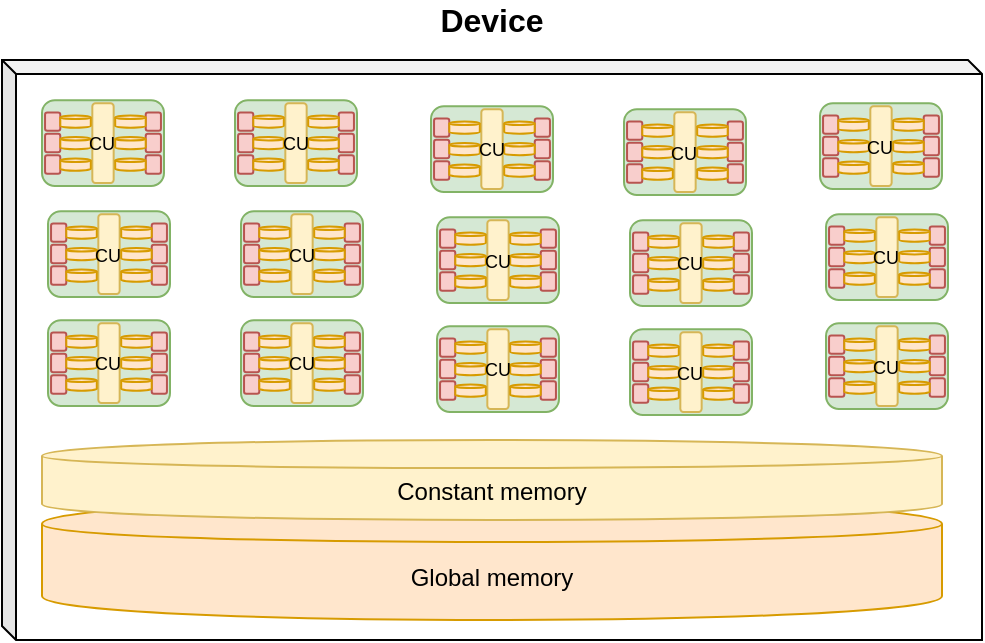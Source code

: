 <mxfile version="10.6.3" type="device"><diagram id="-687E1U_YSdcZQY_u3i_" name="Page-1"><mxGraphModel dx="1394" dy="714" grid="1" gridSize="10" guides="1" tooltips="1" connect="1" arrows="1" fold="1" page="1" pageScale="1" pageWidth="827" pageHeight="1169" math="0" shadow="0"><root><mxCell id="0"/><mxCell id="1" parent="0"/><mxCell id="zhL-e9DaSFLVkWV7qn2g-1" value="" style="shape=cube;whiteSpace=wrap;html=1;boundedLbl=1;backgroundOutline=1;darkOpacity=0.05;darkOpacity2=0.1;size=7;" vertex="1" parent="1"><mxGeometry x="190" y="120" width="490" height="290" as="geometry"/></mxCell><mxCell id="zhL-e9DaSFLVkWV7qn2g-2" value="&lt;font&gt;&lt;font style=&quot;font-size: 16px&quot;&gt;Device&lt;/font&gt;&lt;br&gt;&lt;/font&gt;" style="text;html=1;strokeColor=none;fillColor=none;align=center;verticalAlign=middle;whiteSpace=wrap;rounded=0;fontStyle=1" vertex="1" parent="1"><mxGeometry x="415" y="90" width="40" height="20" as="geometry"/></mxCell><mxCell id="zhL-e9DaSFLVkWV7qn2g-3" value="Global memory" style="shape=cylinder;whiteSpace=wrap;html=1;boundedLbl=1;backgroundOutline=1;fillColor=#ffe6cc;strokeColor=#d79b00;" vertex="1" parent="1"><mxGeometry x="210" y="340" width="450" height="60" as="geometry"/></mxCell><mxCell id="zhL-e9DaSFLVkWV7qn2g-4" value="Constant memory" style="shape=cylinder;whiteSpace=wrap;html=1;boundedLbl=1;backgroundOutline=1;fillColor=#fff2cc;strokeColor=#d6b656;" vertex="1" parent="1"><mxGeometry x="210" y="310" width="450" height="40" as="geometry"/></mxCell><mxCell id="zhL-e9DaSFLVkWV7qn2g-51" value="" style="group" vertex="1" connectable="0" parent="1"><mxGeometry x="210" y="140.067" width="61" height="42.933" as="geometry"/></mxCell><mxCell id="zhL-e9DaSFLVkWV7qn2g-52" value="" style="rounded=1;whiteSpace=wrap;html=1;fillColor=#d5e8d4;strokeColor=#82b366;" vertex="1" parent="zhL-e9DaSFLVkWV7qn2g-51"><mxGeometry width="61" height="42.933" as="geometry"/></mxCell><mxCell id="zhL-e9DaSFLVkWV7qn2g-53" value="" style="rounded=1;whiteSpace=wrap;html=1;fillColor=#fff2cc;fontSize=17;strokeColor=#d6b656;" vertex="1" parent="zhL-e9DaSFLVkWV7qn2g-51"><mxGeometry x="25.162" y="1.533" width="10.675" height="39.867" as="geometry"/></mxCell><mxCell id="zhL-e9DaSFLVkWV7qn2g-54" value="" style="rounded=1;whiteSpace=wrap;html=1;fillColor=#f8cecc;fontSize=17;strokeColor=#b85450;" vertex="1" parent="zhL-e9DaSFLVkWV7qn2g-51"><mxGeometry x="1.525" y="6.133" width="7.625" height="9.2" as="geometry"/></mxCell><mxCell id="zhL-e9DaSFLVkWV7qn2g-55" value="" style="shape=cylinder;whiteSpace=wrap;html=1;boundedLbl=1;backgroundOutline=1;fillColor=#ffe6cc;fontSize=17;strokeColor=#d79b00;" vertex="1" parent="zhL-e9DaSFLVkWV7qn2g-51"><mxGeometry x="9.15" y="7.667" width="15.25" height="6.133" as="geometry"/></mxCell><mxCell id="zhL-e9DaSFLVkWV7qn2g-56" value="" style="rounded=1;whiteSpace=wrap;html=1;fillColor=#f8cecc;fontSize=17;strokeColor=#b85450;" vertex="1" parent="zhL-e9DaSFLVkWV7qn2g-51"><mxGeometry x="1.525" y="16.867" width="7.625" height="9.2" as="geometry"/></mxCell><mxCell id="zhL-e9DaSFLVkWV7qn2g-57" value="" style="shape=cylinder;whiteSpace=wrap;html=1;boundedLbl=1;backgroundOutline=1;fillColor=#ffe6cc;fontSize=17;strokeColor=#d79b00;" vertex="1" parent="zhL-e9DaSFLVkWV7qn2g-51"><mxGeometry x="9.15" y="18.4" width="15.25" height="6.133" as="geometry"/></mxCell><mxCell id="zhL-e9DaSFLVkWV7qn2g-58" value="" style="rounded=1;whiteSpace=wrap;html=1;fillColor=#f8cecc;fontSize=17;strokeColor=#b85450;" vertex="1" parent="zhL-e9DaSFLVkWV7qn2g-51"><mxGeometry x="1.525" y="27.6" width="7.625" height="9.2" as="geometry"/></mxCell><mxCell id="zhL-e9DaSFLVkWV7qn2g-59" value="" style="shape=cylinder;whiteSpace=wrap;html=1;boundedLbl=1;backgroundOutline=1;fillColor=#ffe6cc;fontSize=17;strokeColor=#d79b00;" vertex="1" parent="zhL-e9DaSFLVkWV7qn2g-51"><mxGeometry x="9.15" y="29.133" width="15.25" height="6.133" as="geometry"/></mxCell><mxCell id="zhL-e9DaSFLVkWV7qn2g-60" value="" style="rounded=1;whiteSpace=wrap;html=1;fillColor=#f8cecc;fontSize=17;strokeColor=#b85450;" vertex="1" parent="zhL-e9DaSFLVkWV7qn2g-51"><mxGeometry x="51.85" y="6.133" width="7.625" height="9.2" as="geometry"/></mxCell><mxCell id="zhL-e9DaSFLVkWV7qn2g-61" value="" style="rounded=1;whiteSpace=wrap;html=1;fillColor=#f8cecc;fontSize=17;strokeColor=#b85450;" vertex="1" parent="zhL-e9DaSFLVkWV7qn2g-51"><mxGeometry x="51.85" y="16.867" width="7.625" height="9.2" as="geometry"/></mxCell><mxCell id="zhL-e9DaSFLVkWV7qn2g-62" value="" style="rounded=1;whiteSpace=wrap;html=1;fillColor=#f8cecc;fontSize=17;strokeColor=#b85450;" vertex="1" parent="zhL-e9DaSFLVkWV7qn2g-51"><mxGeometry x="51.85" y="27.6" width="7.625" height="9.2" as="geometry"/></mxCell><mxCell id="zhL-e9DaSFLVkWV7qn2g-63" value="" style="shape=cylinder;whiteSpace=wrap;html=1;boundedLbl=1;backgroundOutline=1;fillColor=#ffe6cc;fontSize=17;strokeColor=#d79b00;" vertex="1" parent="zhL-e9DaSFLVkWV7qn2g-51"><mxGeometry x="36.6" y="7.667" width="15.25" height="6.133" as="geometry"/></mxCell><mxCell id="zhL-e9DaSFLVkWV7qn2g-64" value="" style="shape=cylinder;whiteSpace=wrap;html=1;boundedLbl=1;backgroundOutline=1;fillColor=#ffe6cc;fontSize=17;strokeColor=#d79b00;" vertex="1" parent="zhL-e9DaSFLVkWV7qn2g-51"><mxGeometry x="36.6" y="18.4" width="15.25" height="6.133" as="geometry"/></mxCell><mxCell id="zhL-e9DaSFLVkWV7qn2g-65" value="" style="shape=cylinder;whiteSpace=wrap;html=1;boundedLbl=1;backgroundOutline=1;fillColor=#ffe6cc;fontSize=17;strokeColor=#d79b00;" vertex="1" parent="zhL-e9DaSFLVkWV7qn2g-51"><mxGeometry x="36.6" y="29.133" width="15.25" height="6.133" as="geometry"/></mxCell><mxCell id="zhL-e9DaSFLVkWV7qn2g-66" value="&lt;font style=&quot;font-size: 9px&quot;&gt;CU&lt;/font&gt;" style="text;html=1;strokeColor=none;fillColor=none;align=center;verticalAlign=middle;whiteSpace=wrap;rounded=0;fontSize=17;" vertex="1" parent="zhL-e9DaSFLVkWV7qn2g-51"><mxGeometry x="20" y="9.933" width="20" height="20" as="geometry"/></mxCell><mxCell id="zhL-e9DaSFLVkWV7qn2g-133" value="" style="group" vertex="1" connectable="0" parent="1"><mxGeometry x="404.5" y="143.067" width="61" height="42.933" as="geometry"/></mxCell><mxCell id="zhL-e9DaSFLVkWV7qn2g-83" value="" style="group" vertex="1" connectable="0" parent="zhL-e9DaSFLVkWV7qn2g-133"><mxGeometry width="61" height="42.933" as="geometry"/></mxCell><mxCell id="zhL-e9DaSFLVkWV7qn2g-84" value="" style="rounded=1;whiteSpace=wrap;html=1;fillColor=#d5e8d4;strokeColor=#82b366;" vertex="1" parent="zhL-e9DaSFLVkWV7qn2g-83"><mxGeometry width="61" height="42.933" as="geometry"/></mxCell><mxCell id="zhL-e9DaSFLVkWV7qn2g-85" value="" style="rounded=1;whiteSpace=wrap;html=1;fillColor=#fff2cc;fontSize=17;strokeColor=#d6b656;" vertex="1" parent="zhL-e9DaSFLVkWV7qn2g-83"><mxGeometry x="25.162" y="1.533" width="10.675" height="39.867" as="geometry"/></mxCell><mxCell id="zhL-e9DaSFLVkWV7qn2g-86" value="" style="rounded=1;whiteSpace=wrap;html=1;fillColor=#f8cecc;fontSize=17;strokeColor=#b85450;" vertex="1" parent="zhL-e9DaSFLVkWV7qn2g-83"><mxGeometry x="1.525" y="6.133" width="7.625" height="9.2" as="geometry"/></mxCell><mxCell id="zhL-e9DaSFLVkWV7qn2g-87" value="" style="shape=cylinder;whiteSpace=wrap;html=1;boundedLbl=1;backgroundOutline=1;fillColor=#ffe6cc;fontSize=17;strokeColor=#d79b00;" vertex="1" parent="zhL-e9DaSFLVkWV7qn2g-83"><mxGeometry x="9.15" y="7.667" width="15.25" height="6.133" as="geometry"/></mxCell><mxCell id="zhL-e9DaSFLVkWV7qn2g-88" value="" style="rounded=1;whiteSpace=wrap;html=1;fillColor=#f8cecc;fontSize=17;strokeColor=#b85450;" vertex="1" parent="zhL-e9DaSFLVkWV7qn2g-83"><mxGeometry x="1.525" y="16.867" width="7.625" height="9.2" as="geometry"/></mxCell><mxCell id="zhL-e9DaSFLVkWV7qn2g-89" value="" style="shape=cylinder;whiteSpace=wrap;html=1;boundedLbl=1;backgroundOutline=1;fillColor=#ffe6cc;fontSize=17;strokeColor=#d79b00;" vertex="1" parent="zhL-e9DaSFLVkWV7qn2g-83"><mxGeometry x="9.15" y="18.4" width="15.25" height="6.133" as="geometry"/></mxCell><mxCell id="zhL-e9DaSFLVkWV7qn2g-90" value="" style="rounded=1;whiteSpace=wrap;html=1;fillColor=#f8cecc;fontSize=17;strokeColor=#b85450;" vertex="1" parent="zhL-e9DaSFLVkWV7qn2g-83"><mxGeometry x="1.525" y="27.6" width="7.625" height="9.2" as="geometry"/></mxCell><mxCell id="zhL-e9DaSFLVkWV7qn2g-91" value="" style="shape=cylinder;whiteSpace=wrap;html=1;boundedLbl=1;backgroundOutline=1;fillColor=#ffe6cc;fontSize=17;strokeColor=#d79b00;" vertex="1" parent="zhL-e9DaSFLVkWV7qn2g-83"><mxGeometry x="9.15" y="29.133" width="15.25" height="6.133" as="geometry"/></mxCell><mxCell id="zhL-e9DaSFLVkWV7qn2g-92" value="" style="rounded=1;whiteSpace=wrap;html=1;fillColor=#f8cecc;fontSize=17;strokeColor=#b85450;" vertex="1" parent="zhL-e9DaSFLVkWV7qn2g-83"><mxGeometry x="51.85" y="6.133" width="7.625" height="9.2" as="geometry"/></mxCell><mxCell id="zhL-e9DaSFLVkWV7qn2g-93" value="" style="rounded=1;whiteSpace=wrap;html=1;fillColor=#f8cecc;fontSize=17;strokeColor=#b85450;" vertex="1" parent="zhL-e9DaSFLVkWV7qn2g-83"><mxGeometry x="51.85" y="16.867" width="7.625" height="9.2" as="geometry"/></mxCell><mxCell id="zhL-e9DaSFLVkWV7qn2g-94" value="" style="rounded=1;whiteSpace=wrap;html=1;fillColor=#f8cecc;fontSize=17;strokeColor=#b85450;" vertex="1" parent="zhL-e9DaSFLVkWV7qn2g-83"><mxGeometry x="51.85" y="27.6" width="7.625" height="9.2" as="geometry"/></mxCell><mxCell id="zhL-e9DaSFLVkWV7qn2g-95" value="" style="shape=cylinder;whiteSpace=wrap;html=1;boundedLbl=1;backgroundOutline=1;fillColor=#ffe6cc;fontSize=17;strokeColor=#d79b00;" vertex="1" parent="zhL-e9DaSFLVkWV7qn2g-83"><mxGeometry x="36.6" y="7.667" width="15.25" height="6.133" as="geometry"/></mxCell><mxCell id="zhL-e9DaSFLVkWV7qn2g-96" value="" style="shape=cylinder;whiteSpace=wrap;html=1;boundedLbl=1;backgroundOutline=1;fillColor=#ffe6cc;fontSize=17;strokeColor=#d79b00;" vertex="1" parent="zhL-e9DaSFLVkWV7qn2g-83"><mxGeometry x="36.6" y="18.4" width="15.25" height="6.133" as="geometry"/></mxCell><mxCell id="zhL-e9DaSFLVkWV7qn2g-97" value="" style="shape=cylinder;whiteSpace=wrap;html=1;boundedLbl=1;backgroundOutline=1;fillColor=#ffe6cc;fontSize=17;strokeColor=#d79b00;" vertex="1" parent="zhL-e9DaSFLVkWV7qn2g-83"><mxGeometry x="36.6" y="29.133" width="15.25" height="6.133" as="geometry"/></mxCell><mxCell id="zhL-e9DaSFLVkWV7qn2g-98" value="&lt;font style=&quot;font-size: 9px&quot;&gt;CU&lt;/font&gt;" style="text;html=1;strokeColor=none;fillColor=none;align=center;verticalAlign=middle;whiteSpace=wrap;rounded=0;fontSize=17;" vertex="1" parent="zhL-e9DaSFLVkWV7qn2g-83"><mxGeometry x="20" y="9.933" width="20" height="20" as="geometry"/></mxCell><mxCell id="zhL-e9DaSFLVkWV7qn2g-134" value="" style="group" vertex="1" connectable="0" parent="1"><mxGeometry x="501" y="144.567" width="61" height="42.933" as="geometry"/></mxCell><mxCell id="zhL-e9DaSFLVkWV7qn2g-115" value="" style="group" vertex="1" connectable="0" parent="zhL-e9DaSFLVkWV7qn2g-134"><mxGeometry width="61" height="42.933" as="geometry"/></mxCell><mxCell id="zhL-e9DaSFLVkWV7qn2g-116" value="" style="rounded=1;whiteSpace=wrap;html=1;fillColor=#d5e8d4;strokeColor=#82b366;" vertex="1" parent="zhL-e9DaSFLVkWV7qn2g-115"><mxGeometry width="61" height="42.933" as="geometry"/></mxCell><mxCell id="zhL-e9DaSFLVkWV7qn2g-117" value="" style="rounded=1;whiteSpace=wrap;html=1;fillColor=#fff2cc;fontSize=17;strokeColor=#d6b656;" vertex="1" parent="zhL-e9DaSFLVkWV7qn2g-115"><mxGeometry x="25.162" y="1.533" width="10.675" height="39.867" as="geometry"/></mxCell><mxCell id="zhL-e9DaSFLVkWV7qn2g-118" value="" style="rounded=1;whiteSpace=wrap;html=1;fillColor=#f8cecc;fontSize=17;strokeColor=#b85450;" vertex="1" parent="zhL-e9DaSFLVkWV7qn2g-115"><mxGeometry x="1.525" y="6.133" width="7.625" height="9.2" as="geometry"/></mxCell><mxCell id="zhL-e9DaSFLVkWV7qn2g-119" value="" style="shape=cylinder;whiteSpace=wrap;html=1;boundedLbl=1;backgroundOutline=1;fillColor=#ffe6cc;fontSize=17;strokeColor=#d79b00;" vertex="1" parent="zhL-e9DaSFLVkWV7qn2g-115"><mxGeometry x="9.15" y="7.667" width="15.25" height="6.133" as="geometry"/></mxCell><mxCell id="zhL-e9DaSFLVkWV7qn2g-120" value="" style="rounded=1;whiteSpace=wrap;html=1;fillColor=#f8cecc;fontSize=17;strokeColor=#b85450;" vertex="1" parent="zhL-e9DaSFLVkWV7qn2g-115"><mxGeometry x="1.525" y="16.867" width="7.625" height="9.2" as="geometry"/></mxCell><mxCell id="zhL-e9DaSFLVkWV7qn2g-121" value="" style="shape=cylinder;whiteSpace=wrap;html=1;boundedLbl=1;backgroundOutline=1;fillColor=#ffe6cc;fontSize=17;strokeColor=#d79b00;" vertex="1" parent="zhL-e9DaSFLVkWV7qn2g-115"><mxGeometry x="9.15" y="18.4" width="15.25" height="6.133" as="geometry"/></mxCell><mxCell id="zhL-e9DaSFLVkWV7qn2g-122" value="" style="rounded=1;whiteSpace=wrap;html=1;fillColor=#f8cecc;fontSize=17;strokeColor=#b85450;" vertex="1" parent="zhL-e9DaSFLVkWV7qn2g-115"><mxGeometry x="1.525" y="27.6" width="7.625" height="9.2" as="geometry"/></mxCell><mxCell id="zhL-e9DaSFLVkWV7qn2g-123" value="" style="shape=cylinder;whiteSpace=wrap;html=1;boundedLbl=1;backgroundOutline=1;fillColor=#ffe6cc;fontSize=17;strokeColor=#d79b00;" vertex="1" parent="zhL-e9DaSFLVkWV7qn2g-115"><mxGeometry x="9.15" y="29.133" width="15.25" height="6.133" as="geometry"/></mxCell><mxCell id="zhL-e9DaSFLVkWV7qn2g-124" value="" style="rounded=1;whiteSpace=wrap;html=1;fillColor=#f8cecc;fontSize=17;strokeColor=#b85450;" vertex="1" parent="zhL-e9DaSFLVkWV7qn2g-115"><mxGeometry x="51.85" y="6.133" width="7.625" height="9.2" as="geometry"/></mxCell><mxCell id="zhL-e9DaSFLVkWV7qn2g-125" value="" style="rounded=1;whiteSpace=wrap;html=1;fillColor=#f8cecc;fontSize=17;strokeColor=#b85450;" vertex="1" parent="zhL-e9DaSFLVkWV7qn2g-115"><mxGeometry x="51.85" y="16.867" width="7.625" height="9.2" as="geometry"/></mxCell><mxCell id="zhL-e9DaSFLVkWV7qn2g-126" value="" style="rounded=1;whiteSpace=wrap;html=1;fillColor=#f8cecc;fontSize=17;strokeColor=#b85450;" vertex="1" parent="zhL-e9DaSFLVkWV7qn2g-115"><mxGeometry x="51.85" y="27.6" width="7.625" height="9.2" as="geometry"/></mxCell><mxCell id="zhL-e9DaSFLVkWV7qn2g-127" value="" style="shape=cylinder;whiteSpace=wrap;html=1;boundedLbl=1;backgroundOutline=1;fillColor=#ffe6cc;fontSize=17;strokeColor=#d79b00;" vertex="1" parent="zhL-e9DaSFLVkWV7qn2g-115"><mxGeometry x="36.6" y="7.667" width="15.25" height="6.133" as="geometry"/></mxCell><mxCell id="zhL-e9DaSFLVkWV7qn2g-128" value="" style="shape=cylinder;whiteSpace=wrap;html=1;boundedLbl=1;backgroundOutline=1;fillColor=#ffe6cc;fontSize=17;strokeColor=#d79b00;" vertex="1" parent="zhL-e9DaSFLVkWV7qn2g-115"><mxGeometry x="36.6" y="18.4" width="15.25" height="6.133" as="geometry"/></mxCell><mxCell id="zhL-e9DaSFLVkWV7qn2g-129" value="" style="shape=cylinder;whiteSpace=wrap;html=1;boundedLbl=1;backgroundOutline=1;fillColor=#ffe6cc;fontSize=17;strokeColor=#d79b00;" vertex="1" parent="zhL-e9DaSFLVkWV7qn2g-115"><mxGeometry x="36.6" y="29.133" width="15.25" height="6.133" as="geometry"/></mxCell><mxCell id="zhL-e9DaSFLVkWV7qn2g-130" value="&lt;font style=&quot;font-size: 9px&quot;&gt;CU&lt;/font&gt;" style="text;html=1;strokeColor=none;fillColor=none;align=center;verticalAlign=middle;whiteSpace=wrap;rounded=0;fontSize=17;" vertex="1" parent="zhL-e9DaSFLVkWV7qn2g-115"><mxGeometry x="20" y="9.933" width="20" height="20" as="geometry"/></mxCell><mxCell id="zhL-e9DaSFLVkWV7qn2g-135" value="" style="group" vertex="1" connectable="0" parent="1"><mxGeometry x="599" y="141.567" width="61" height="42.933" as="geometry"/></mxCell><mxCell id="zhL-e9DaSFLVkWV7qn2g-99" value="" style="group" vertex="1" connectable="0" parent="zhL-e9DaSFLVkWV7qn2g-135"><mxGeometry width="61" height="42.933" as="geometry"/></mxCell><mxCell id="zhL-e9DaSFLVkWV7qn2g-100" value="" style="rounded=1;whiteSpace=wrap;html=1;fillColor=#d5e8d4;strokeColor=#82b366;" vertex="1" parent="zhL-e9DaSFLVkWV7qn2g-99"><mxGeometry width="61" height="42.933" as="geometry"/></mxCell><mxCell id="zhL-e9DaSFLVkWV7qn2g-101" value="" style="rounded=1;whiteSpace=wrap;html=1;fillColor=#fff2cc;fontSize=17;strokeColor=#d6b656;" vertex="1" parent="zhL-e9DaSFLVkWV7qn2g-99"><mxGeometry x="25.162" y="1.533" width="10.675" height="39.867" as="geometry"/></mxCell><mxCell id="zhL-e9DaSFLVkWV7qn2g-102" value="" style="rounded=1;whiteSpace=wrap;html=1;fillColor=#f8cecc;fontSize=17;strokeColor=#b85450;" vertex="1" parent="zhL-e9DaSFLVkWV7qn2g-99"><mxGeometry x="1.525" y="6.133" width="7.625" height="9.2" as="geometry"/></mxCell><mxCell id="zhL-e9DaSFLVkWV7qn2g-103" value="" style="shape=cylinder;whiteSpace=wrap;html=1;boundedLbl=1;backgroundOutline=1;fillColor=#ffe6cc;fontSize=17;strokeColor=#d79b00;" vertex="1" parent="zhL-e9DaSFLVkWV7qn2g-99"><mxGeometry x="9.15" y="7.667" width="15.25" height="6.133" as="geometry"/></mxCell><mxCell id="zhL-e9DaSFLVkWV7qn2g-104" value="" style="rounded=1;whiteSpace=wrap;html=1;fillColor=#f8cecc;fontSize=17;strokeColor=#b85450;" vertex="1" parent="zhL-e9DaSFLVkWV7qn2g-99"><mxGeometry x="1.525" y="16.867" width="7.625" height="9.2" as="geometry"/></mxCell><mxCell id="zhL-e9DaSFLVkWV7qn2g-105" value="" style="shape=cylinder;whiteSpace=wrap;html=1;boundedLbl=1;backgroundOutline=1;fillColor=#ffe6cc;fontSize=17;strokeColor=#d79b00;" vertex="1" parent="zhL-e9DaSFLVkWV7qn2g-99"><mxGeometry x="9.15" y="18.4" width="15.25" height="6.133" as="geometry"/></mxCell><mxCell id="zhL-e9DaSFLVkWV7qn2g-106" value="" style="rounded=1;whiteSpace=wrap;html=1;fillColor=#f8cecc;fontSize=17;strokeColor=#b85450;" vertex="1" parent="zhL-e9DaSFLVkWV7qn2g-99"><mxGeometry x="1.525" y="27.6" width="7.625" height="9.2" as="geometry"/></mxCell><mxCell id="zhL-e9DaSFLVkWV7qn2g-107" value="" style="shape=cylinder;whiteSpace=wrap;html=1;boundedLbl=1;backgroundOutline=1;fillColor=#ffe6cc;fontSize=17;strokeColor=#d79b00;" vertex="1" parent="zhL-e9DaSFLVkWV7qn2g-99"><mxGeometry x="9.15" y="29.133" width="15.25" height="6.133" as="geometry"/></mxCell><mxCell id="zhL-e9DaSFLVkWV7qn2g-108" value="" style="rounded=1;whiteSpace=wrap;html=1;fillColor=#f8cecc;fontSize=17;strokeColor=#b85450;" vertex="1" parent="zhL-e9DaSFLVkWV7qn2g-99"><mxGeometry x="51.85" y="6.133" width="7.625" height="9.2" as="geometry"/></mxCell><mxCell id="zhL-e9DaSFLVkWV7qn2g-109" value="" style="rounded=1;whiteSpace=wrap;html=1;fillColor=#f8cecc;fontSize=17;strokeColor=#b85450;" vertex="1" parent="zhL-e9DaSFLVkWV7qn2g-99"><mxGeometry x="51.85" y="16.867" width="7.625" height="9.2" as="geometry"/></mxCell><mxCell id="zhL-e9DaSFLVkWV7qn2g-110" value="" style="rounded=1;whiteSpace=wrap;html=1;fillColor=#f8cecc;fontSize=17;strokeColor=#b85450;" vertex="1" parent="zhL-e9DaSFLVkWV7qn2g-99"><mxGeometry x="51.85" y="27.6" width="7.625" height="9.2" as="geometry"/></mxCell><mxCell id="zhL-e9DaSFLVkWV7qn2g-111" value="" style="shape=cylinder;whiteSpace=wrap;html=1;boundedLbl=1;backgroundOutline=1;fillColor=#ffe6cc;fontSize=17;strokeColor=#d79b00;" vertex="1" parent="zhL-e9DaSFLVkWV7qn2g-99"><mxGeometry x="36.6" y="7.667" width="15.25" height="6.133" as="geometry"/></mxCell><mxCell id="zhL-e9DaSFLVkWV7qn2g-112" value="" style="shape=cylinder;whiteSpace=wrap;html=1;boundedLbl=1;backgroundOutline=1;fillColor=#ffe6cc;fontSize=17;strokeColor=#d79b00;" vertex="1" parent="zhL-e9DaSFLVkWV7qn2g-99"><mxGeometry x="36.6" y="18.4" width="15.25" height="6.133" as="geometry"/></mxCell><mxCell id="zhL-e9DaSFLVkWV7qn2g-113" value="" style="shape=cylinder;whiteSpace=wrap;html=1;boundedLbl=1;backgroundOutline=1;fillColor=#ffe6cc;fontSize=17;strokeColor=#d79b00;" vertex="1" parent="zhL-e9DaSFLVkWV7qn2g-99"><mxGeometry x="36.6" y="29.133" width="15.25" height="6.133" as="geometry"/></mxCell><mxCell id="zhL-e9DaSFLVkWV7qn2g-114" value="&lt;font style=&quot;font-size: 9px&quot;&gt;CU&lt;/font&gt;" style="text;html=1;strokeColor=none;fillColor=none;align=center;verticalAlign=middle;whiteSpace=wrap;rounded=0;fontSize=17;" vertex="1" parent="zhL-e9DaSFLVkWV7qn2g-99"><mxGeometry x="20" y="9.933" width="20" height="20" as="geometry"/></mxCell><mxCell id="zhL-e9DaSFLVkWV7qn2g-136" value="" style="group" vertex="1" connectable="0" parent="1"><mxGeometry x="306.5" y="140.067" width="61" height="42.933" as="geometry"/></mxCell><mxCell id="zhL-e9DaSFLVkWV7qn2g-67" value="" style="group" vertex="1" connectable="0" parent="zhL-e9DaSFLVkWV7qn2g-136"><mxGeometry width="61" height="42.933" as="geometry"/></mxCell><mxCell id="zhL-e9DaSFLVkWV7qn2g-68" value="" style="rounded=1;whiteSpace=wrap;html=1;fillColor=#d5e8d4;strokeColor=#82b366;" vertex="1" parent="zhL-e9DaSFLVkWV7qn2g-67"><mxGeometry width="61" height="42.933" as="geometry"/></mxCell><mxCell id="zhL-e9DaSFLVkWV7qn2g-69" value="" style="rounded=1;whiteSpace=wrap;html=1;fillColor=#fff2cc;fontSize=17;strokeColor=#d6b656;" vertex="1" parent="zhL-e9DaSFLVkWV7qn2g-67"><mxGeometry x="25.162" y="1.533" width="10.675" height="39.867" as="geometry"/></mxCell><mxCell id="zhL-e9DaSFLVkWV7qn2g-70" value="" style="rounded=1;whiteSpace=wrap;html=1;fillColor=#f8cecc;fontSize=17;strokeColor=#b85450;" vertex="1" parent="zhL-e9DaSFLVkWV7qn2g-67"><mxGeometry x="1.525" y="6.133" width="7.625" height="9.2" as="geometry"/></mxCell><mxCell id="zhL-e9DaSFLVkWV7qn2g-71" value="" style="shape=cylinder;whiteSpace=wrap;html=1;boundedLbl=1;backgroundOutline=1;fillColor=#ffe6cc;fontSize=17;strokeColor=#d79b00;" vertex="1" parent="zhL-e9DaSFLVkWV7qn2g-67"><mxGeometry x="9.15" y="7.667" width="15.25" height="6.133" as="geometry"/></mxCell><mxCell id="zhL-e9DaSFLVkWV7qn2g-72" value="" style="rounded=1;whiteSpace=wrap;html=1;fillColor=#f8cecc;fontSize=17;strokeColor=#b85450;" vertex="1" parent="zhL-e9DaSFLVkWV7qn2g-67"><mxGeometry x="1.525" y="16.867" width="7.625" height="9.2" as="geometry"/></mxCell><mxCell id="zhL-e9DaSFLVkWV7qn2g-73" value="" style="shape=cylinder;whiteSpace=wrap;html=1;boundedLbl=1;backgroundOutline=1;fillColor=#ffe6cc;fontSize=17;strokeColor=#d79b00;" vertex="1" parent="zhL-e9DaSFLVkWV7qn2g-67"><mxGeometry x="9.15" y="18.4" width="15.25" height="6.133" as="geometry"/></mxCell><mxCell id="zhL-e9DaSFLVkWV7qn2g-74" value="" style="rounded=1;whiteSpace=wrap;html=1;fillColor=#f8cecc;fontSize=17;strokeColor=#b85450;" vertex="1" parent="zhL-e9DaSFLVkWV7qn2g-67"><mxGeometry x="1.525" y="27.6" width="7.625" height="9.2" as="geometry"/></mxCell><mxCell id="zhL-e9DaSFLVkWV7qn2g-75" value="" style="shape=cylinder;whiteSpace=wrap;html=1;boundedLbl=1;backgroundOutline=1;fillColor=#ffe6cc;fontSize=17;strokeColor=#d79b00;" vertex="1" parent="zhL-e9DaSFLVkWV7qn2g-67"><mxGeometry x="9.15" y="29.133" width="15.25" height="6.133" as="geometry"/></mxCell><mxCell id="zhL-e9DaSFLVkWV7qn2g-76" value="" style="rounded=1;whiteSpace=wrap;html=1;fillColor=#f8cecc;fontSize=17;strokeColor=#b85450;" vertex="1" parent="zhL-e9DaSFLVkWV7qn2g-67"><mxGeometry x="51.85" y="6.133" width="7.625" height="9.2" as="geometry"/></mxCell><mxCell id="zhL-e9DaSFLVkWV7qn2g-77" value="" style="rounded=1;whiteSpace=wrap;html=1;fillColor=#f8cecc;fontSize=17;strokeColor=#b85450;" vertex="1" parent="zhL-e9DaSFLVkWV7qn2g-67"><mxGeometry x="51.85" y="16.867" width="7.625" height="9.2" as="geometry"/></mxCell><mxCell id="zhL-e9DaSFLVkWV7qn2g-78" value="" style="rounded=1;whiteSpace=wrap;html=1;fillColor=#f8cecc;fontSize=17;strokeColor=#b85450;" vertex="1" parent="zhL-e9DaSFLVkWV7qn2g-67"><mxGeometry x="51.85" y="27.6" width="7.625" height="9.2" as="geometry"/></mxCell><mxCell id="zhL-e9DaSFLVkWV7qn2g-79" value="" style="shape=cylinder;whiteSpace=wrap;html=1;boundedLbl=1;backgroundOutline=1;fillColor=#ffe6cc;fontSize=17;strokeColor=#d79b00;" vertex="1" parent="zhL-e9DaSFLVkWV7qn2g-67"><mxGeometry x="36.6" y="7.667" width="15.25" height="6.133" as="geometry"/></mxCell><mxCell id="zhL-e9DaSFLVkWV7qn2g-80" value="" style="shape=cylinder;whiteSpace=wrap;html=1;boundedLbl=1;backgroundOutline=1;fillColor=#ffe6cc;fontSize=17;strokeColor=#d79b00;" vertex="1" parent="zhL-e9DaSFLVkWV7qn2g-67"><mxGeometry x="36.6" y="18.4" width="15.25" height="6.133" as="geometry"/></mxCell><mxCell id="zhL-e9DaSFLVkWV7qn2g-81" value="" style="shape=cylinder;whiteSpace=wrap;html=1;boundedLbl=1;backgroundOutline=1;fillColor=#ffe6cc;fontSize=17;strokeColor=#d79b00;" vertex="1" parent="zhL-e9DaSFLVkWV7qn2g-67"><mxGeometry x="36.6" y="29.133" width="15.25" height="6.133" as="geometry"/></mxCell><mxCell id="zhL-e9DaSFLVkWV7qn2g-82" value="&lt;font style=&quot;font-size: 9px&quot;&gt;CU&lt;/font&gt;" style="text;html=1;strokeColor=none;fillColor=none;align=center;verticalAlign=middle;whiteSpace=wrap;rounded=0;fontSize=17;" vertex="1" parent="zhL-e9DaSFLVkWV7qn2g-67"><mxGeometry x="20" y="9.933" width="20" height="20" as="geometry"/></mxCell><mxCell id="zhL-e9DaSFLVkWV7qn2g-139" value="" style="group" vertex="1" connectable="0" parent="1"><mxGeometry x="213" y="195.567" width="61" height="42.933" as="geometry"/></mxCell><mxCell id="zhL-e9DaSFLVkWV7qn2g-140" value="" style="rounded=1;whiteSpace=wrap;html=1;fillColor=#d5e8d4;strokeColor=#82b366;" vertex="1" parent="zhL-e9DaSFLVkWV7qn2g-139"><mxGeometry width="61" height="42.933" as="geometry"/></mxCell><mxCell id="zhL-e9DaSFLVkWV7qn2g-141" value="" style="rounded=1;whiteSpace=wrap;html=1;fillColor=#fff2cc;fontSize=17;strokeColor=#d6b656;" vertex="1" parent="zhL-e9DaSFLVkWV7qn2g-139"><mxGeometry x="25.162" y="1.533" width="10.675" height="39.867" as="geometry"/></mxCell><mxCell id="zhL-e9DaSFLVkWV7qn2g-142" value="" style="rounded=1;whiteSpace=wrap;html=1;fillColor=#f8cecc;fontSize=17;strokeColor=#b85450;" vertex="1" parent="zhL-e9DaSFLVkWV7qn2g-139"><mxGeometry x="1.525" y="6.133" width="7.625" height="9.2" as="geometry"/></mxCell><mxCell id="zhL-e9DaSFLVkWV7qn2g-143" value="" style="shape=cylinder;whiteSpace=wrap;html=1;boundedLbl=1;backgroundOutline=1;fillColor=#ffe6cc;fontSize=17;strokeColor=#d79b00;" vertex="1" parent="zhL-e9DaSFLVkWV7qn2g-139"><mxGeometry x="9.15" y="7.667" width="15.25" height="6.133" as="geometry"/></mxCell><mxCell id="zhL-e9DaSFLVkWV7qn2g-144" value="" style="rounded=1;whiteSpace=wrap;html=1;fillColor=#f8cecc;fontSize=17;strokeColor=#b85450;" vertex="1" parent="zhL-e9DaSFLVkWV7qn2g-139"><mxGeometry x="1.525" y="16.867" width="7.625" height="9.2" as="geometry"/></mxCell><mxCell id="zhL-e9DaSFLVkWV7qn2g-145" value="" style="shape=cylinder;whiteSpace=wrap;html=1;boundedLbl=1;backgroundOutline=1;fillColor=#ffe6cc;fontSize=17;strokeColor=#d79b00;" vertex="1" parent="zhL-e9DaSFLVkWV7qn2g-139"><mxGeometry x="9.15" y="18.4" width="15.25" height="6.133" as="geometry"/></mxCell><mxCell id="zhL-e9DaSFLVkWV7qn2g-146" value="" style="rounded=1;whiteSpace=wrap;html=1;fillColor=#f8cecc;fontSize=17;strokeColor=#b85450;" vertex="1" parent="zhL-e9DaSFLVkWV7qn2g-139"><mxGeometry x="1.525" y="27.6" width="7.625" height="9.2" as="geometry"/></mxCell><mxCell id="zhL-e9DaSFLVkWV7qn2g-147" value="" style="shape=cylinder;whiteSpace=wrap;html=1;boundedLbl=1;backgroundOutline=1;fillColor=#ffe6cc;fontSize=17;strokeColor=#d79b00;" vertex="1" parent="zhL-e9DaSFLVkWV7qn2g-139"><mxGeometry x="9.15" y="29.133" width="15.25" height="6.133" as="geometry"/></mxCell><mxCell id="zhL-e9DaSFLVkWV7qn2g-148" value="" style="rounded=1;whiteSpace=wrap;html=1;fillColor=#f8cecc;fontSize=17;strokeColor=#b85450;" vertex="1" parent="zhL-e9DaSFLVkWV7qn2g-139"><mxGeometry x="51.85" y="6.133" width="7.625" height="9.2" as="geometry"/></mxCell><mxCell id="zhL-e9DaSFLVkWV7qn2g-149" value="" style="rounded=1;whiteSpace=wrap;html=1;fillColor=#f8cecc;fontSize=17;strokeColor=#b85450;" vertex="1" parent="zhL-e9DaSFLVkWV7qn2g-139"><mxGeometry x="51.85" y="16.867" width="7.625" height="9.2" as="geometry"/></mxCell><mxCell id="zhL-e9DaSFLVkWV7qn2g-150" value="" style="rounded=1;whiteSpace=wrap;html=1;fillColor=#f8cecc;fontSize=17;strokeColor=#b85450;" vertex="1" parent="zhL-e9DaSFLVkWV7qn2g-139"><mxGeometry x="51.85" y="27.6" width="7.625" height="9.2" as="geometry"/></mxCell><mxCell id="zhL-e9DaSFLVkWV7qn2g-151" value="" style="shape=cylinder;whiteSpace=wrap;html=1;boundedLbl=1;backgroundOutline=1;fillColor=#ffe6cc;fontSize=17;strokeColor=#d79b00;" vertex="1" parent="zhL-e9DaSFLVkWV7qn2g-139"><mxGeometry x="36.6" y="7.667" width="15.25" height="6.133" as="geometry"/></mxCell><mxCell id="zhL-e9DaSFLVkWV7qn2g-152" value="" style="shape=cylinder;whiteSpace=wrap;html=1;boundedLbl=1;backgroundOutline=1;fillColor=#ffe6cc;fontSize=17;strokeColor=#d79b00;" vertex="1" parent="zhL-e9DaSFLVkWV7qn2g-139"><mxGeometry x="36.6" y="18.4" width="15.25" height="6.133" as="geometry"/></mxCell><mxCell id="zhL-e9DaSFLVkWV7qn2g-153" value="" style="shape=cylinder;whiteSpace=wrap;html=1;boundedLbl=1;backgroundOutline=1;fillColor=#ffe6cc;fontSize=17;strokeColor=#d79b00;" vertex="1" parent="zhL-e9DaSFLVkWV7qn2g-139"><mxGeometry x="36.6" y="29.133" width="15.25" height="6.133" as="geometry"/></mxCell><mxCell id="zhL-e9DaSFLVkWV7qn2g-154" value="&lt;font style=&quot;font-size: 9px&quot;&gt;CU&lt;/font&gt;" style="text;html=1;strokeColor=none;fillColor=none;align=center;verticalAlign=middle;whiteSpace=wrap;rounded=0;fontSize=17;" vertex="1" parent="zhL-e9DaSFLVkWV7qn2g-139"><mxGeometry x="20" y="9.933" width="20" height="20" as="geometry"/></mxCell><mxCell id="zhL-e9DaSFLVkWV7qn2g-155" value="" style="group" vertex="1" connectable="0" parent="1"><mxGeometry x="407.5" y="198.567" width="61" height="42.933" as="geometry"/></mxCell><mxCell id="zhL-e9DaSFLVkWV7qn2g-156" value="" style="group" vertex="1" connectable="0" parent="zhL-e9DaSFLVkWV7qn2g-155"><mxGeometry width="61" height="42.933" as="geometry"/></mxCell><mxCell id="zhL-e9DaSFLVkWV7qn2g-157" value="" style="rounded=1;whiteSpace=wrap;html=1;fillColor=#d5e8d4;strokeColor=#82b366;" vertex="1" parent="zhL-e9DaSFLVkWV7qn2g-156"><mxGeometry width="61" height="42.933" as="geometry"/></mxCell><mxCell id="zhL-e9DaSFLVkWV7qn2g-158" value="" style="rounded=1;whiteSpace=wrap;html=1;fillColor=#fff2cc;fontSize=17;strokeColor=#d6b656;" vertex="1" parent="zhL-e9DaSFLVkWV7qn2g-156"><mxGeometry x="25.162" y="1.533" width="10.675" height="39.867" as="geometry"/></mxCell><mxCell id="zhL-e9DaSFLVkWV7qn2g-159" value="" style="rounded=1;whiteSpace=wrap;html=1;fillColor=#f8cecc;fontSize=17;strokeColor=#b85450;" vertex="1" parent="zhL-e9DaSFLVkWV7qn2g-156"><mxGeometry x="1.525" y="6.133" width="7.625" height="9.2" as="geometry"/></mxCell><mxCell id="zhL-e9DaSFLVkWV7qn2g-160" value="" style="shape=cylinder;whiteSpace=wrap;html=1;boundedLbl=1;backgroundOutline=1;fillColor=#ffe6cc;fontSize=17;strokeColor=#d79b00;" vertex="1" parent="zhL-e9DaSFLVkWV7qn2g-156"><mxGeometry x="9.15" y="7.667" width="15.25" height="6.133" as="geometry"/></mxCell><mxCell id="zhL-e9DaSFLVkWV7qn2g-161" value="" style="rounded=1;whiteSpace=wrap;html=1;fillColor=#f8cecc;fontSize=17;strokeColor=#b85450;" vertex="1" parent="zhL-e9DaSFLVkWV7qn2g-156"><mxGeometry x="1.525" y="16.867" width="7.625" height="9.2" as="geometry"/></mxCell><mxCell id="zhL-e9DaSFLVkWV7qn2g-162" value="" style="shape=cylinder;whiteSpace=wrap;html=1;boundedLbl=1;backgroundOutline=1;fillColor=#ffe6cc;fontSize=17;strokeColor=#d79b00;" vertex="1" parent="zhL-e9DaSFLVkWV7qn2g-156"><mxGeometry x="9.15" y="18.4" width="15.25" height="6.133" as="geometry"/></mxCell><mxCell id="zhL-e9DaSFLVkWV7qn2g-163" value="" style="rounded=1;whiteSpace=wrap;html=1;fillColor=#f8cecc;fontSize=17;strokeColor=#b85450;" vertex="1" parent="zhL-e9DaSFLVkWV7qn2g-156"><mxGeometry x="1.525" y="27.6" width="7.625" height="9.2" as="geometry"/></mxCell><mxCell id="zhL-e9DaSFLVkWV7qn2g-164" value="" style="shape=cylinder;whiteSpace=wrap;html=1;boundedLbl=1;backgroundOutline=1;fillColor=#ffe6cc;fontSize=17;strokeColor=#d79b00;" vertex="1" parent="zhL-e9DaSFLVkWV7qn2g-156"><mxGeometry x="9.15" y="29.133" width="15.25" height="6.133" as="geometry"/></mxCell><mxCell id="zhL-e9DaSFLVkWV7qn2g-165" value="" style="rounded=1;whiteSpace=wrap;html=1;fillColor=#f8cecc;fontSize=17;strokeColor=#b85450;" vertex="1" parent="zhL-e9DaSFLVkWV7qn2g-156"><mxGeometry x="51.85" y="6.133" width="7.625" height="9.2" as="geometry"/></mxCell><mxCell id="zhL-e9DaSFLVkWV7qn2g-166" value="" style="rounded=1;whiteSpace=wrap;html=1;fillColor=#f8cecc;fontSize=17;strokeColor=#b85450;" vertex="1" parent="zhL-e9DaSFLVkWV7qn2g-156"><mxGeometry x="51.85" y="16.867" width="7.625" height="9.2" as="geometry"/></mxCell><mxCell id="zhL-e9DaSFLVkWV7qn2g-167" value="" style="rounded=1;whiteSpace=wrap;html=1;fillColor=#f8cecc;fontSize=17;strokeColor=#b85450;" vertex="1" parent="zhL-e9DaSFLVkWV7qn2g-156"><mxGeometry x="51.85" y="27.6" width="7.625" height="9.2" as="geometry"/></mxCell><mxCell id="zhL-e9DaSFLVkWV7qn2g-168" value="" style="shape=cylinder;whiteSpace=wrap;html=1;boundedLbl=1;backgroundOutline=1;fillColor=#ffe6cc;fontSize=17;strokeColor=#d79b00;" vertex="1" parent="zhL-e9DaSFLVkWV7qn2g-156"><mxGeometry x="36.6" y="7.667" width="15.25" height="6.133" as="geometry"/></mxCell><mxCell id="zhL-e9DaSFLVkWV7qn2g-169" value="" style="shape=cylinder;whiteSpace=wrap;html=1;boundedLbl=1;backgroundOutline=1;fillColor=#ffe6cc;fontSize=17;strokeColor=#d79b00;" vertex="1" parent="zhL-e9DaSFLVkWV7qn2g-156"><mxGeometry x="36.6" y="18.4" width="15.25" height="6.133" as="geometry"/></mxCell><mxCell id="zhL-e9DaSFLVkWV7qn2g-170" value="" style="shape=cylinder;whiteSpace=wrap;html=1;boundedLbl=1;backgroundOutline=1;fillColor=#ffe6cc;fontSize=17;strokeColor=#d79b00;" vertex="1" parent="zhL-e9DaSFLVkWV7qn2g-156"><mxGeometry x="36.6" y="29.133" width="15.25" height="6.133" as="geometry"/></mxCell><mxCell id="zhL-e9DaSFLVkWV7qn2g-171" value="&lt;font style=&quot;font-size: 9px&quot;&gt;CU&lt;/font&gt;" style="text;html=1;strokeColor=none;fillColor=none;align=center;verticalAlign=middle;whiteSpace=wrap;rounded=0;fontSize=17;" vertex="1" parent="zhL-e9DaSFLVkWV7qn2g-156"><mxGeometry x="20" y="9.933" width="20" height="20" as="geometry"/></mxCell><mxCell id="zhL-e9DaSFLVkWV7qn2g-172" value="" style="group" vertex="1" connectable="0" parent="1"><mxGeometry x="504" y="200.067" width="61" height="42.933" as="geometry"/></mxCell><mxCell id="zhL-e9DaSFLVkWV7qn2g-173" value="" style="group" vertex="1" connectable="0" parent="zhL-e9DaSFLVkWV7qn2g-172"><mxGeometry width="61" height="42.933" as="geometry"/></mxCell><mxCell id="zhL-e9DaSFLVkWV7qn2g-174" value="" style="rounded=1;whiteSpace=wrap;html=1;fillColor=#d5e8d4;strokeColor=#82b366;" vertex="1" parent="zhL-e9DaSFLVkWV7qn2g-173"><mxGeometry width="61" height="42.933" as="geometry"/></mxCell><mxCell id="zhL-e9DaSFLVkWV7qn2g-175" value="" style="rounded=1;whiteSpace=wrap;html=1;fillColor=#fff2cc;fontSize=17;strokeColor=#d6b656;" vertex="1" parent="zhL-e9DaSFLVkWV7qn2g-173"><mxGeometry x="25.162" y="1.533" width="10.675" height="39.867" as="geometry"/></mxCell><mxCell id="zhL-e9DaSFLVkWV7qn2g-176" value="" style="rounded=1;whiteSpace=wrap;html=1;fillColor=#f8cecc;fontSize=17;strokeColor=#b85450;" vertex="1" parent="zhL-e9DaSFLVkWV7qn2g-173"><mxGeometry x="1.525" y="6.133" width="7.625" height="9.2" as="geometry"/></mxCell><mxCell id="zhL-e9DaSFLVkWV7qn2g-177" value="" style="shape=cylinder;whiteSpace=wrap;html=1;boundedLbl=1;backgroundOutline=1;fillColor=#ffe6cc;fontSize=17;strokeColor=#d79b00;" vertex="1" parent="zhL-e9DaSFLVkWV7qn2g-173"><mxGeometry x="9.15" y="7.667" width="15.25" height="6.133" as="geometry"/></mxCell><mxCell id="zhL-e9DaSFLVkWV7qn2g-178" value="" style="rounded=1;whiteSpace=wrap;html=1;fillColor=#f8cecc;fontSize=17;strokeColor=#b85450;" vertex="1" parent="zhL-e9DaSFLVkWV7qn2g-173"><mxGeometry x="1.525" y="16.867" width="7.625" height="9.2" as="geometry"/></mxCell><mxCell id="zhL-e9DaSFLVkWV7qn2g-179" value="" style="shape=cylinder;whiteSpace=wrap;html=1;boundedLbl=1;backgroundOutline=1;fillColor=#ffe6cc;fontSize=17;strokeColor=#d79b00;" vertex="1" parent="zhL-e9DaSFLVkWV7qn2g-173"><mxGeometry x="9.15" y="18.4" width="15.25" height="6.133" as="geometry"/></mxCell><mxCell id="zhL-e9DaSFLVkWV7qn2g-180" value="" style="rounded=1;whiteSpace=wrap;html=1;fillColor=#f8cecc;fontSize=17;strokeColor=#b85450;" vertex="1" parent="zhL-e9DaSFLVkWV7qn2g-173"><mxGeometry x="1.525" y="27.6" width="7.625" height="9.2" as="geometry"/></mxCell><mxCell id="zhL-e9DaSFLVkWV7qn2g-181" value="" style="shape=cylinder;whiteSpace=wrap;html=1;boundedLbl=1;backgroundOutline=1;fillColor=#ffe6cc;fontSize=17;strokeColor=#d79b00;" vertex="1" parent="zhL-e9DaSFLVkWV7qn2g-173"><mxGeometry x="9.15" y="29.133" width="15.25" height="6.133" as="geometry"/></mxCell><mxCell id="zhL-e9DaSFLVkWV7qn2g-182" value="" style="rounded=1;whiteSpace=wrap;html=1;fillColor=#f8cecc;fontSize=17;strokeColor=#b85450;" vertex="1" parent="zhL-e9DaSFLVkWV7qn2g-173"><mxGeometry x="51.85" y="6.133" width="7.625" height="9.2" as="geometry"/></mxCell><mxCell id="zhL-e9DaSFLVkWV7qn2g-183" value="" style="rounded=1;whiteSpace=wrap;html=1;fillColor=#f8cecc;fontSize=17;strokeColor=#b85450;" vertex="1" parent="zhL-e9DaSFLVkWV7qn2g-173"><mxGeometry x="51.85" y="16.867" width="7.625" height="9.2" as="geometry"/></mxCell><mxCell id="zhL-e9DaSFLVkWV7qn2g-184" value="" style="rounded=1;whiteSpace=wrap;html=1;fillColor=#f8cecc;fontSize=17;strokeColor=#b85450;" vertex="1" parent="zhL-e9DaSFLVkWV7qn2g-173"><mxGeometry x="51.85" y="27.6" width="7.625" height="9.2" as="geometry"/></mxCell><mxCell id="zhL-e9DaSFLVkWV7qn2g-185" value="" style="shape=cylinder;whiteSpace=wrap;html=1;boundedLbl=1;backgroundOutline=1;fillColor=#ffe6cc;fontSize=17;strokeColor=#d79b00;" vertex="1" parent="zhL-e9DaSFLVkWV7qn2g-173"><mxGeometry x="36.6" y="7.667" width="15.25" height="6.133" as="geometry"/></mxCell><mxCell id="zhL-e9DaSFLVkWV7qn2g-186" value="" style="shape=cylinder;whiteSpace=wrap;html=1;boundedLbl=1;backgroundOutline=1;fillColor=#ffe6cc;fontSize=17;strokeColor=#d79b00;" vertex="1" parent="zhL-e9DaSFLVkWV7qn2g-173"><mxGeometry x="36.6" y="18.4" width="15.25" height="6.133" as="geometry"/></mxCell><mxCell id="zhL-e9DaSFLVkWV7qn2g-187" value="" style="shape=cylinder;whiteSpace=wrap;html=1;boundedLbl=1;backgroundOutline=1;fillColor=#ffe6cc;fontSize=17;strokeColor=#d79b00;" vertex="1" parent="zhL-e9DaSFLVkWV7qn2g-173"><mxGeometry x="36.6" y="29.133" width="15.25" height="6.133" as="geometry"/></mxCell><mxCell id="zhL-e9DaSFLVkWV7qn2g-188" value="&lt;font style=&quot;font-size: 9px&quot;&gt;CU&lt;/font&gt;" style="text;html=1;strokeColor=none;fillColor=none;align=center;verticalAlign=middle;whiteSpace=wrap;rounded=0;fontSize=17;" vertex="1" parent="zhL-e9DaSFLVkWV7qn2g-173"><mxGeometry x="20" y="9.933" width="20" height="20" as="geometry"/></mxCell><mxCell id="zhL-e9DaSFLVkWV7qn2g-189" value="" style="group" vertex="1" connectable="0" parent="1"><mxGeometry x="602" y="197.067" width="61" height="42.933" as="geometry"/></mxCell><mxCell id="zhL-e9DaSFLVkWV7qn2g-190" value="" style="group" vertex="1" connectable="0" parent="zhL-e9DaSFLVkWV7qn2g-189"><mxGeometry width="61" height="42.933" as="geometry"/></mxCell><mxCell id="zhL-e9DaSFLVkWV7qn2g-191" value="" style="rounded=1;whiteSpace=wrap;html=1;fillColor=#d5e8d4;strokeColor=#82b366;" vertex="1" parent="zhL-e9DaSFLVkWV7qn2g-190"><mxGeometry width="61" height="42.933" as="geometry"/></mxCell><mxCell id="zhL-e9DaSFLVkWV7qn2g-192" value="" style="rounded=1;whiteSpace=wrap;html=1;fillColor=#fff2cc;fontSize=17;strokeColor=#d6b656;" vertex="1" parent="zhL-e9DaSFLVkWV7qn2g-190"><mxGeometry x="25.162" y="1.533" width="10.675" height="39.867" as="geometry"/></mxCell><mxCell id="zhL-e9DaSFLVkWV7qn2g-193" value="" style="rounded=1;whiteSpace=wrap;html=1;fillColor=#f8cecc;fontSize=17;strokeColor=#b85450;" vertex="1" parent="zhL-e9DaSFLVkWV7qn2g-190"><mxGeometry x="1.525" y="6.133" width="7.625" height="9.2" as="geometry"/></mxCell><mxCell id="zhL-e9DaSFLVkWV7qn2g-194" value="" style="shape=cylinder;whiteSpace=wrap;html=1;boundedLbl=1;backgroundOutline=1;fillColor=#ffe6cc;fontSize=17;strokeColor=#d79b00;" vertex="1" parent="zhL-e9DaSFLVkWV7qn2g-190"><mxGeometry x="9.15" y="7.667" width="15.25" height="6.133" as="geometry"/></mxCell><mxCell id="zhL-e9DaSFLVkWV7qn2g-195" value="" style="rounded=1;whiteSpace=wrap;html=1;fillColor=#f8cecc;fontSize=17;strokeColor=#b85450;" vertex="1" parent="zhL-e9DaSFLVkWV7qn2g-190"><mxGeometry x="1.525" y="16.867" width="7.625" height="9.2" as="geometry"/></mxCell><mxCell id="zhL-e9DaSFLVkWV7qn2g-196" value="" style="shape=cylinder;whiteSpace=wrap;html=1;boundedLbl=1;backgroundOutline=1;fillColor=#ffe6cc;fontSize=17;strokeColor=#d79b00;" vertex="1" parent="zhL-e9DaSFLVkWV7qn2g-190"><mxGeometry x="9.15" y="18.4" width="15.25" height="6.133" as="geometry"/></mxCell><mxCell id="zhL-e9DaSFLVkWV7qn2g-197" value="" style="rounded=1;whiteSpace=wrap;html=1;fillColor=#f8cecc;fontSize=17;strokeColor=#b85450;" vertex="1" parent="zhL-e9DaSFLVkWV7qn2g-190"><mxGeometry x="1.525" y="27.6" width="7.625" height="9.2" as="geometry"/></mxCell><mxCell id="zhL-e9DaSFLVkWV7qn2g-198" value="" style="shape=cylinder;whiteSpace=wrap;html=1;boundedLbl=1;backgroundOutline=1;fillColor=#ffe6cc;fontSize=17;strokeColor=#d79b00;" vertex="1" parent="zhL-e9DaSFLVkWV7qn2g-190"><mxGeometry x="9.15" y="29.133" width="15.25" height="6.133" as="geometry"/></mxCell><mxCell id="zhL-e9DaSFLVkWV7qn2g-199" value="" style="rounded=1;whiteSpace=wrap;html=1;fillColor=#f8cecc;fontSize=17;strokeColor=#b85450;" vertex="1" parent="zhL-e9DaSFLVkWV7qn2g-190"><mxGeometry x="51.85" y="6.133" width="7.625" height="9.2" as="geometry"/></mxCell><mxCell id="zhL-e9DaSFLVkWV7qn2g-200" value="" style="rounded=1;whiteSpace=wrap;html=1;fillColor=#f8cecc;fontSize=17;strokeColor=#b85450;" vertex="1" parent="zhL-e9DaSFLVkWV7qn2g-190"><mxGeometry x="51.85" y="16.867" width="7.625" height="9.2" as="geometry"/></mxCell><mxCell id="zhL-e9DaSFLVkWV7qn2g-201" value="" style="rounded=1;whiteSpace=wrap;html=1;fillColor=#f8cecc;fontSize=17;strokeColor=#b85450;" vertex="1" parent="zhL-e9DaSFLVkWV7qn2g-190"><mxGeometry x="51.85" y="27.6" width="7.625" height="9.2" as="geometry"/></mxCell><mxCell id="zhL-e9DaSFLVkWV7qn2g-202" value="" style="shape=cylinder;whiteSpace=wrap;html=1;boundedLbl=1;backgroundOutline=1;fillColor=#ffe6cc;fontSize=17;strokeColor=#d79b00;" vertex="1" parent="zhL-e9DaSFLVkWV7qn2g-190"><mxGeometry x="36.6" y="7.667" width="15.25" height="6.133" as="geometry"/></mxCell><mxCell id="zhL-e9DaSFLVkWV7qn2g-203" value="" style="shape=cylinder;whiteSpace=wrap;html=1;boundedLbl=1;backgroundOutline=1;fillColor=#ffe6cc;fontSize=17;strokeColor=#d79b00;" vertex="1" parent="zhL-e9DaSFLVkWV7qn2g-190"><mxGeometry x="36.6" y="18.4" width="15.25" height="6.133" as="geometry"/></mxCell><mxCell id="zhL-e9DaSFLVkWV7qn2g-204" value="" style="shape=cylinder;whiteSpace=wrap;html=1;boundedLbl=1;backgroundOutline=1;fillColor=#ffe6cc;fontSize=17;strokeColor=#d79b00;" vertex="1" parent="zhL-e9DaSFLVkWV7qn2g-190"><mxGeometry x="36.6" y="29.133" width="15.25" height="6.133" as="geometry"/></mxCell><mxCell id="zhL-e9DaSFLVkWV7qn2g-205" value="&lt;font style=&quot;font-size: 9px&quot;&gt;CU&lt;/font&gt;" style="text;html=1;strokeColor=none;fillColor=none;align=center;verticalAlign=middle;whiteSpace=wrap;rounded=0;fontSize=17;" vertex="1" parent="zhL-e9DaSFLVkWV7qn2g-190"><mxGeometry x="20" y="9.933" width="20" height="20" as="geometry"/></mxCell><mxCell id="zhL-e9DaSFLVkWV7qn2g-206" value="" style="group" vertex="1" connectable="0" parent="1"><mxGeometry x="309.5" y="195.567" width="61" height="42.933" as="geometry"/></mxCell><mxCell id="zhL-e9DaSFLVkWV7qn2g-207" value="" style="group" vertex="1" connectable="0" parent="zhL-e9DaSFLVkWV7qn2g-206"><mxGeometry width="61" height="42.933" as="geometry"/></mxCell><mxCell id="zhL-e9DaSFLVkWV7qn2g-208" value="" style="rounded=1;whiteSpace=wrap;html=1;fillColor=#d5e8d4;strokeColor=#82b366;" vertex="1" parent="zhL-e9DaSFLVkWV7qn2g-207"><mxGeometry width="61" height="42.933" as="geometry"/></mxCell><mxCell id="zhL-e9DaSFLVkWV7qn2g-209" value="" style="rounded=1;whiteSpace=wrap;html=1;fillColor=#fff2cc;fontSize=17;strokeColor=#d6b656;" vertex="1" parent="zhL-e9DaSFLVkWV7qn2g-207"><mxGeometry x="25.162" y="1.533" width="10.675" height="39.867" as="geometry"/></mxCell><mxCell id="zhL-e9DaSFLVkWV7qn2g-210" value="" style="rounded=1;whiteSpace=wrap;html=1;fillColor=#f8cecc;fontSize=17;strokeColor=#b85450;" vertex="1" parent="zhL-e9DaSFLVkWV7qn2g-207"><mxGeometry x="1.525" y="6.133" width="7.625" height="9.2" as="geometry"/></mxCell><mxCell id="zhL-e9DaSFLVkWV7qn2g-211" value="" style="shape=cylinder;whiteSpace=wrap;html=1;boundedLbl=1;backgroundOutline=1;fillColor=#ffe6cc;fontSize=17;strokeColor=#d79b00;" vertex="1" parent="zhL-e9DaSFLVkWV7qn2g-207"><mxGeometry x="9.15" y="7.667" width="15.25" height="6.133" as="geometry"/></mxCell><mxCell id="zhL-e9DaSFLVkWV7qn2g-212" value="" style="rounded=1;whiteSpace=wrap;html=1;fillColor=#f8cecc;fontSize=17;strokeColor=#b85450;" vertex="1" parent="zhL-e9DaSFLVkWV7qn2g-207"><mxGeometry x="1.525" y="16.867" width="7.625" height="9.2" as="geometry"/></mxCell><mxCell id="zhL-e9DaSFLVkWV7qn2g-213" value="" style="shape=cylinder;whiteSpace=wrap;html=1;boundedLbl=1;backgroundOutline=1;fillColor=#ffe6cc;fontSize=17;strokeColor=#d79b00;" vertex="1" parent="zhL-e9DaSFLVkWV7qn2g-207"><mxGeometry x="9.15" y="18.4" width="15.25" height="6.133" as="geometry"/></mxCell><mxCell id="zhL-e9DaSFLVkWV7qn2g-214" value="" style="rounded=1;whiteSpace=wrap;html=1;fillColor=#f8cecc;fontSize=17;strokeColor=#b85450;" vertex="1" parent="zhL-e9DaSFLVkWV7qn2g-207"><mxGeometry x="1.525" y="27.6" width="7.625" height="9.2" as="geometry"/></mxCell><mxCell id="zhL-e9DaSFLVkWV7qn2g-215" value="" style="shape=cylinder;whiteSpace=wrap;html=1;boundedLbl=1;backgroundOutline=1;fillColor=#ffe6cc;fontSize=17;strokeColor=#d79b00;" vertex="1" parent="zhL-e9DaSFLVkWV7qn2g-207"><mxGeometry x="9.15" y="29.133" width="15.25" height="6.133" as="geometry"/></mxCell><mxCell id="zhL-e9DaSFLVkWV7qn2g-216" value="" style="rounded=1;whiteSpace=wrap;html=1;fillColor=#f8cecc;fontSize=17;strokeColor=#b85450;" vertex="1" parent="zhL-e9DaSFLVkWV7qn2g-207"><mxGeometry x="51.85" y="6.133" width="7.625" height="9.2" as="geometry"/></mxCell><mxCell id="zhL-e9DaSFLVkWV7qn2g-217" value="" style="rounded=1;whiteSpace=wrap;html=1;fillColor=#f8cecc;fontSize=17;strokeColor=#b85450;" vertex="1" parent="zhL-e9DaSFLVkWV7qn2g-207"><mxGeometry x="51.85" y="16.867" width="7.625" height="9.2" as="geometry"/></mxCell><mxCell id="zhL-e9DaSFLVkWV7qn2g-218" value="" style="rounded=1;whiteSpace=wrap;html=1;fillColor=#f8cecc;fontSize=17;strokeColor=#b85450;" vertex="1" parent="zhL-e9DaSFLVkWV7qn2g-207"><mxGeometry x="51.85" y="27.6" width="7.625" height="9.2" as="geometry"/></mxCell><mxCell id="zhL-e9DaSFLVkWV7qn2g-219" value="" style="shape=cylinder;whiteSpace=wrap;html=1;boundedLbl=1;backgroundOutline=1;fillColor=#ffe6cc;fontSize=17;strokeColor=#d79b00;" vertex="1" parent="zhL-e9DaSFLVkWV7qn2g-207"><mxGeometry x="36.6" y="7.667" width="15.25" height="6.133" as="geometry"/></mxCell><mxCell id="zhL-e9DaSFLVkWV7qn2g-220" value="" style="shape=cylinder;whiteSpace=wrap;html=1;boundedLbl=1;backgroundOutline=1;fillColor=#ffe6cc;fontSize=17;strokeColor=#d79b00;" vertex="1" parent="zhL-e9DaSFLVkWV7qn2g-207"><mxGeometry x="36.6" y="18.4" width="15.25" height="6.133" as="geometry"/></mxCell><mxCell id="zhL-e9DaSFLVkWV7qn2g-221" value="" style="shape=cylinder;whiteSpace=wrap;html=1;boundedLbl=1;backgroundOutline=1;fillColor=#ffe6cc;fontSize=17;strokeColor=#d79b00;" vertex="1" parent="zhL-e9DaSFLVkWV7qn2g-207"><mxGeometry x="36.6" y="29.133" width="15.25" height="6.133" as="geometry"/></mxCell><mxCell id="zhL-e9DaSFLVkWV7qn2g-222" value="&lt;font style=&quot;font-size: 9px&quot;&gt;CU&lt;/font&gt;" style="text;html=1;strokeColor=none;fillColor=none;align=center;verticalAlign=middle;whiteSpace=wrap;rounded=0;fontSize=17;" vertex="1" parent="zhL-e9DaSFLVkWV7qn2g-207"><mxGeometry x="20" y="9.933" width="20" height="20" as="geometry"/></mxCell><mxCell id="zhL-e9DaSFLVkWV7qn2g-223" value="" style="group" vertex="1" connectable="0" parent="1"><mxGeometry x="213" y="250.067" width="61" height="42.933" as="geometry"/></mxCell><mxCell id="zhL-e9DaSFLVkWV7qn2g-224" value="" style="rounded=1;whiteSpace=wrap;html=1;fillColor=#d5e8d4;strokeColor=#82b366;" vertex="1" parent="zhL-e9DaSFLVkWV7qn2g-223"><mxGeometry width="61" height="42.933" as="geometry"/></mxCell><mxCell id="zhL-e9DaSFLVkWV7qn2g-225" value="" style="rounded=1;whiteSpace=wrap;html=1;fillColor=#fff2cc;fontSize=17;strokeColor=#d6b656;" vertex="1" parent="zhL-e9DaSFLVkWV7qn2g-223"><mxGeometry x="25.162" y="1.533" width="10.675" height="39.867" as="geometry"/></mxCell><mxCell id="zhL-e9DaSFLVkWV7qn2g-226" value="" style="rounded=1;whiteSpace=wrap;html=1;fillColor=#f8cecc;fontSize=17;strokeColor=#b85450;" vertex="1" parent="zhL-e9DaSFLVkWV7qn2g-223"><mxGeometry x="1.525" y="6.133" width="7.625" height="9.2" as="geometry"/></mxCell><mxCell id="zhL-e9DaSFLVkWV7qn2g-227" value="" style="shape=cylinder;whiteSpace=wrap;html=1;boundedLbl=1;backgroundOutline=1;fillColor=#ffe6cc;fontSize=17;strokeColor=#d79b00;" vertex="1" parent="zhL-e9DaSFLVkWV7qn2g-223"><mxGeometry x="9.15" y="7.667" width="15.25" height="6.133" as="geometry"/></mxCell><mxCell id="zhL-e9DaSFLVkWV7qn2g-228" value="" style="rounded=1;whiteSpace=wrap;html=1;fillColor=#f8cecc;fontSize=17;strokeColor=#b85450;" vertex="1" parent="zhL-e9DaSFLVkWV7qn2g-223"><mxGeometry x="1.525" y="16.867" width="7.625" height="9.2" as="geometry"/></mxCell><mxCell id="zhL-e9DaSFLVkWV7qn2g-229" value="" style="shape=cylinder;whiteSpace=wrap;html=1;boundedLbl=1;backgroundOutline=1;fillColor=#ffe6cc;fontSize=17;strokeColor=#d79b00;" vertex="1" parent="zhL-e9DaSFLVkWV7qn2g-223"><mxGeometry x="9.15" y="18.4" width="15.25" height="6.133" as="geometry"/></mxCell><mxCell id="zhL-e9DaSFLVkWV7qn2g-230" value="" style="rounded=1;whiteSpace=wrap;html=1;fillColor=#f8cecc;fontSize=17;strokeColor=#b85450;" vertex="1" parent="zhL-e9DaSFLVkWV7qn2g-223"><mxGeometry x="1.525" y="27.6" width="7.625" height="9.2" as="geometry"/></mxCell><mxCell id="zhL-e9DaSFLVkWV7qn2g-231" value="" style="shape=cylinder;whiteSpace=wrap;html=1;boundedLbl=1;backgroundOutline=1;fillColor=#ffe6cc;fontSize=17;strokeColor=#d79b00;" vertex="1" parent="zhL-e9DaSFLVkWV7qn2g-223"><mxGeometry x="9.15" y="29.133" width="15.25" height="6.133" as="geometry"/></mxCell><mxCell id="zhL-e9DaSFLVkWV7qn2g-232" value="" style="rounded=1;whiteSpace=wrap;html=1;fillColor=#f8cecc;fontSize=17;strokeColor=#b85450;" vertex="1" parent="zhL-e9DaSFLVkWV7qn2g-223"><mxGeometry x="51.85" y="6.133" width="7.625" height="9.2" as="geometry"/></mxCell><mxCell id="zhL-e9DaSFLVkWV7qn2g-233" value="" style="rounded=1;whiteSpace=wrap;html=1;fillColor=#f8cecc;fontSize=17;strokeColor=#b85450;" vertex="1" parent="zhL-e9DaSFLVkWV7qn2g-223"><mxGeometry x="51.85" y="16.867" width="7.625" height="9.2" as="geometry"/></mxCell><mxCell id="zhL-e9DaSFLVkWV7qn2g-234" value="" style="rounded=1;whiteSpace=wrap;html=1;fillColor=#f8cecc;fontSize=17;strokeColor=#b85450;" vertex="1" parent="zhL-e9DaSFLVkWV7qn2g-223"><mxGeometry x="51.85" y="27.6" width="7.625" height="9.2" as="geometry"/></mxCell><mxCell id="zhL-e9DaSFLVkWV7qn2g-235" value="" style="shape=cylinder;whiteSpace=wrap;html=1;boundedLbl=1;backgroundOutline=1;fillColor=#ffe6cc;fontSize=17;strokeColor=#d79b00;" vertex="1" parent="zhL-e9DaSFLVkWV7qn2g-223"><mxGeometry x="36.6" y="7.667" width="15.25" height="6.133" as="geometry"/></mxCell><mxCell id="zhL-e9DaSFLVkWV7qn2g-236" value="" style="shape=cylinder;whiteSpace=wrap;html=1;boundedLbl=1;backgroundOutline=1;fillColor=#ffe6cc;fontSize=17;strokeColor=#d79b00;" vertex="1" parent="zhL-e9DaSFLVkWV7qn2g-223"><mxGeometry x="36.6" y="18.4" width="15.25" height="6.133" as="geometry"/></mxCell><mxCell id="zhL-e9DaSFLVkWV7qn2g-237" value="" style="shape=cylinder;whiteSpace=wrap;html=1;boundedLbl=1;backgroundOutline=1;fillColor=#ffe6cc;fontSize=17;strokeColor=#d79b00;" vertex="1" parent="zhL-e9DaSFLVkWV7qn2g-223"><mxGeometry x="36.6" y="29.133" width="15.25" height="6.133" as="geometry"/></mxCell><mxCell id="zhL-e9DaSFLVkWV7qn2g-238" value="&lt;font style=&quot;font-size: 9px&quot;&gt;CU&lt;/font&gt;" style="text;html=1;strokeColor=none;fillColor=none;align=center;verticalAlign=middle;whiteSpace=wrap;rounded=0;fontSize=17;" vertex="1" parent="zhL-e9DaSFLVkWV7qn2g-223"><mxGeometry x="20" y="9.933" width="20" height="20" as="geometry"/></mxCell><mxCell id="zhL-e9DaSFLVkWV7qn2g-239" value="" style="group" vertex="1" connectable="0" parent="1"><mxGeometry x="407.5" y="253.067" width="61" height="42.933" as="geometry"/></mxCell><mxCell id="zhL-e9DaSFLVkWV7qn2g-240" value="" style="group" vertex="1" connectable="0" parent="zhL-e9DaSFLVkWV7qn2g-239"><mxGeometry width="61" height="42.933" as="geometry"/></mxCell><mxCell id="zhL-e9DaSFLVkWV7qn2g-241" value="" style="rounded=1;whiteSpace=wrap;html=1;fillColor=#d5e8d4;strokeColor=#82b366;" vertex="1" parent="zhL-e9DaSFLVkWV7qn2g-240"><mxGeometry width="61" height="42.933" as="geometry"/></mxCell><mxCell id="zhL-e9DaSFLVkWV7qn2g-242" value="" style="rounded=1;whiteSpace=wrap;html=1;fillColor=#fff2cc;fontSize=17;strokeColor=#d6b656;" vertex="1" parent="zhL-e9DaSFLVkWV7qn2g-240"><mxGeometry x="25.162" y="1.533" width="10.675" height="39.867" as="geometry"/></mxCell><mxCell id="zhL-e9DaSFLVkWV7qn2g-243" value="" style="rounded=1;whiteSpace=wrap;html=1;fillColor=#f8cecc;fontSize=17;strokeColor=#b85450;" vertex="1" parent="zhL-e9DaSFLVkWV7qn2g-240"><mxGeometry x="1.525" y="6.133" width="7.625" height="9.2" as="geometry"/></mxCell><mxCell id="zhL-e9DaSFLVkWV7qn2g-244" value="" style="shape=cylinder;whiteSpace=wrap;html=1;boundedLbl=1;backgroundOutline=1;fillColor=#ffe6cc;fontSize=17;strokeColor=#d79b00;" vertex="1" parent="zhL-e9DaSFLVkWV7qn2g-240"><mxGeometry x="9.15" y="7.667" width="15.25" height="6.133" as="geometry"/></mxCell><mxCell id="zhL-e9DaSFLVkWV7qn2g-245" value="" style="rounded=1;whiteSpace=wrap;html=1;fillColor=#f8cecc;fontSize=17;strokeColor=#b85450;" vertex="1" parent="zhL-e9DaSFLVkWV7qn2g-240"><mxGeometry x="1.525" y="16.867" width="7.625" height="9.2" as="geometry"/></mxCell><mxCell id="zhL-e9DaSFLVkWV7qn2g-246" value="" style="shape=cylinder;whiteSpace=wrap;html=1;boundedLbl=1;backgroundOutline=1;fillColor=#ffe6cc;fontSize=17;strokeColor=#d79b00;" vertex="1" parent="zhL-e9DaSFLVkWV7qn2g-240"><mxGeometry x="9.15" y="18.4" width="15.25" height="6.133" as="geometry"/></mxCell><mxCell id="zhL-e9DaSFLVkWV7qn2g-247" value="" style="rounded=1;whiteSpace=wrap;html=1;fillColor=#f8cecc;fontSize=17;strokeColor=#b85450;" vertex="1" parent="zhL-e9DaSFLVkWV7qn2g-240"><mxGeometry x="1.525" y="27.6" width="7.625" height="9.2" as="geometry"/></mxCell><mxCell id="zhL-e9DaSFLVkWV7qn2g-248" value="" style="shape=cylinder;whiteSpace=wrap;html=1;boundedLbl=1;backgroundOutline=1;fillColor=#ffe6cc;fontSize=17;strokeColor=#d79b00;" vertex="1" parent="zhL-e9DaSFLVkWV7qn2g-240"><mxGeometry x="9.15" y="29.133" width="15.25" height="6.133" as="geometry"/></mxCell><mxCell id="zhL-e9DaSFLVkWV7qn2g-249" value="" style="rounded=1;whiteSpace=wrap;html=1;fillColor=#f8cecc;fontSize=17;strokeColor=#b85450;" vertex="1" parent="zhL-e9DaSFLVkWV7qn2g-240"><mxGeometry x="51.85" y="6.133" width="7.625" height="9.2" as="geometry"/></mxCell><mxCell id="zhL-e9DaSFLVkWV7qn2g-250" value="" style="rounded=1;whiteSpace=wrap;html=1;fillColor=#f8cecc;fontSize=17;strokeColor=#b85450;" vertex="1" parent="zhL-e9DaSFLVkWV7qn2g-240"><mxGeometry x="51.85" y="16.867" width="7.625" height="9.2" as="geometry"/></mxCell><mxCell id="zhL-e9DaSFLVkWV7qn2g-251" value="" style="rounded=1;whiteSpace=wrap;html=1;fillColor=#f8cecc;fontSize=17;strokeColor=#b85450;" vertex="1" parent="zhL-e9DaSFLVkWV7qn2g-240"><mxGeometry x="51.85" y="27.6" width="7.625" height="9.2" as="geometry"/></mxCell><mxCell id="zhL-e9DaSFLVkWV7qn2g-252" value="" style="shape=cylinder;whiteSpace=wrap;html=1;boundedLbl=1;backgroundOutline=1;fillColor=#ffe6cc;fontSize=17;strokeColor=#d79b00;" vertex="1" parent="zhL-e9DaSFLVkWV7qn2g-240"><mxGeometry x="36.6" y="7.667" width="15.25" height="6.133" as="geometry"/></mxCell><mxCell id="zhL-e9DaSFLVkWV7qn2g-253" value="" style="shape=cylinder;whiteSpace=wrap;html=1;boundedLbl=1;backgroundOutline=1;fillColor=#ffe6cc;fontSize=17;strokeColor=#d79b00;" vertex="1" parent="zhL-e9DaSFLVkWV7qn2g-240"><mxGeometry x="36.6" y="18.4" width="15.25" height="6.133" as="geometry"/></mxCell><mxCell id="zhL-e9DaSFLVkWV7qn2g-254" value="" style="shape=cylinder;whiteSpace=wrap;html=1;boundedLbl=1;backgroundOutline=1;fillColor=#ffe6cc;fontSize=17;strokeColor=#d79b00;" vertex="1" parent="zhL-e9DaSFLVkWV7qn2g-240"><mxGeometry x="36.6" y="29.133" width="15.25" height="6.133" as="geometry"/></mxCell><mxCell id="zhL-e9DaSFLVkWV7qn2g-255" value="&lt;font style=&quot;font-size: 9px&quot;&gt;CU&lt;/font&gt;" style="text;html=1;strokeColor=none;fillColor=none;align=center;verticalAlign=middle;whiteSpace=wrap;rounded=0;fontSize=17;" vertex="1" parent="zhL-e9DaSFLVkWV7qn2g-240"><mxGeometry x="20" y="9.933" width="20" height="20" as="geometry"/></mxCell><mxCell id="zhL-e9DaSFLVkWV7qn2g-256" value="" style="group" vertex="1" connectable="0" parent="1"><mxGeometry x="504" y="254.567" width="61" height="42.933" as="geometry"/></mxCell><mxCell id="zhL-e9DaSFLVkWV7qn2g-257" value="" style="group" vertex="1" connectable="0" parent="zhL-e9DaSFLVkWV7qn2g-256"><mxGeometry width="61" height="42.933" as="geometry"/></mxCell><mxCell id="zhL-e9DaSFLVkWV7qn2g-258" value="" style="rounded=1;whiteSpace=wrap;html=1;fillColor=#d5e8d4;strokeColor=#82b366;" vertex="1" parent="zhL-e9DaSFLVkWV7qn2g-257"><mxGeometry width="61" height="42.933" as="geometry"/></mxCell><mxCell id="zhL-e9DaSFLVkWV7qn2g-259" value="" style="rounded=1;whiteSpace=wrap;html=1;fillColor=#fff2cc;fontSize=17;strokeColor=#d6b656;" vertex="1" parent="zhL-e9DaSFLVkWV7qn2g-257"><mxGeometry x="25.162" y="1.533" width="10.675" height="39.867" as="geometry"/></mxCell><mxCell id="zhL-e9DaSFLVkWV7qn2g-260" value="" style="rounded=1;whiteSpace=wrap;html=1;fillColor=#f8cecc;fontSize=17;strokeColor=#b85450;" vertex="1" parent="zhL-e9DaSFLVkWV7qn2g-257"><mxGeometry x="1.525" y="6.133" width="7.625" height="9.2" as="geometry"/></mxCell><mxCell id="zhL-e9DaSFLVkWV7qn2g-261" value="" style="shape=cylinder;whiteSpace=wrap;html=1;boundedLbl=1;backgroundOutline=1;fillColor=#ffe6cc;fontSize=17;strokeColor=#d79b00;" vertex="1" parent="zhL-e9DaSFLVkWV7qn2g-257"><mxGeometry x="9.15" y="7.667" width="15.25" height="6.133" as="geometry"/></mxCell><mxCell id="zhL-e9DaSFLVkWV7qn2g-262" value="" style="rounded=1;whiteSpace=wrap;html=1;fillColor=#f8cecc;fontSize=17;strokeColor=#b85450;" vertex="1" parent="zhL-e9DaSFLVkWV7qn2g-257"><mxGeometry x="1.525" y="16.867" width="7.625" height="9.2" as="geometry"/></mxCell><mxCell id="zhL-e9DaSFLVkWV7qn2g-263" value="" style="shape=cylinder;whiteSpace=wrap;html=1;boundedLbl=1;backgroundOutline=1;fillColor=#ffe6cc;fontSize=17;strokeColor=#d79b00;" vertex="1" parent="zhL-e9DaSFLVkWV7qn2g-257"><mxGeometry x="9.15" y="18.4" width="15.25" height="6.133" as="geometry"/></mxCell><mxCell id="zhL-e9DaSFLVkWV7qn2g-264" value="" style="rounded=1;whiteSpace=wrap;html=1;fillColor=#f8cecc;fontSize=17;strokeColor=#b85450;" vertex="1" parent="zhL-e9DaSFLVkWV7qn2g-257"><mxGeometry x="1.525" y="27.6" width="7.625" height="9.2" as="geometry"/></mxCell><mxCell id="zhL-e9DaSFLVkWV7qn2g-265" value="" style="shape=cylinder;whiteSpace=wrap;html=1;boundedLbl=1;backgroundOutline=1;fillColor=#ffe6cc;fontSize=17;strokeColor=#d79b00;" vertex="1" parent="zhL-e9DaSFLVkWV7qn2g-257"><mxGeometry x="9.15" y="29.133" width="15.25" height="6.133" as="geometry"/></mxCell><mxCell id="zhL-e9DaSFLVkWV7qn2g-266" value="" style="rounded=1;whiteSpace=wrap;html=1;fillColor=#f8cecc;fontSize=17;strokeColor=#b85450;" vertex="1" parent="zhL-e9DaSFLVkWV7qn2g-257"><mxGeometry x="51.85" y="6.133" width="7.625" height="9.2" as="geometry"/></mxCell><mxCell id="zhL-e9DaSFLVkWV7qn2g-267" value="" style="rounded=1;whiteSpace=wrap;html=1;fillColor=#f8cecc;fontSize=17;strokeColor=#b85450;" vertex="1" parent="zhL-e9DaSFLVkWV7qn2g-257"><mxGeometry x="51.85" y="16.867" width="7.625" height="9.2" as="geometry"/></mxCell><mxCell id="zhL-e9DaSFLVkWV7qn2g-268" value="" style="rounded=1;whiteSpace=wrap;html=1;fillColor=#f8cecc;fontSize=17;strokeColor=#b85450;" vertex="1" parent="zhL-e9DaSFLVkWV7qn2g-257"><mxGeometry x="51.85" y="27.6" width="7.625" height="9.2" as="geometry"/></mxCell><mxCell id="zhL-e9DaSFLVkWV7qn2g-269" value="" style="shape=cylinder;whiteSpace=wrap;html=1;boundedLbl=1;backgroundOutline=1;fillColor=#ffe6cc;fontSize=17;strokeColor=#d79b00;" vertex="1" parent="zhL-e9DaSFLVkWV7qn2g-257"><mxGeometry x="36.6" y="7.667" width="15.25" height="6.133" as="geometry"/></mxCell><mxCell id="zhL-e9DaSFLVkWV7qn2g-270" value="" style="shape=cylinder;whiteSpace=wrap;html=1;boundedLbl=1;backgroundOutline=1;fillColor=#ffe6cc;fontSize=17;strokeColor=#d79b00;" vertex="1" parent="zhL-e9DaSFLVkWV7qn2g-257"><mxGeometry x="36.6" y="18.4" width="15.25" height="6.133" as="geometry"/></mxCell><mxCell id="zhL-e9DaSFLVkWV7qn2g-271" value="" style="shape=cylinder;whiteSpace=wrap;html=1;boundedLbl=1;backgroundOutline=1;fillColor=#ffe6cc;fontSize=17;strokeColor=#d79b00;" vertex="1" parent="zhL-e9DaSFLVkWV7qn2g-257"><mxGeometry x="36.6" y="29.133" width="15.25" height="6.133" as="geometry"/></mxCell><mxCell id="zhL-e9DaSFLVkWV7qn2g-272" value="&lt;font style=&quot;font-size: 9px&quot;&gt;CU&lt;/font&gt;" style="text;html=1;strokeColor=none;fillColor=none;align=center;verticalAlign=middle;whiteSpace=wrap;rounded=0;fontSize=17;" vertex="1" parent="zhL-e9DaSFLVkWV7qn2g-257"><mxGeometry x="20" y="9.933" width="20" height="20" as="geometry"/></mxCell><mxCell id="zhL-e9DaSFLVkWV7qn2g-273" value="" style="group" vertex="1" connectable="0" parent="1"><mxGeometry x="602" y="251.567" width="61" height="42.933" as="geometry"/></mxCell><mxCell id="zhL-e9DaSFLVkWV7qn2g-274" value="" style="group" vertex="1" connectable="0" parent="zhL-e9DaSFLVkWV7qn2g-273"><mxGeometry width="61" height="42.933" as="geometry"/></mxCell><mxCell id="zhL-e9DaSFLVkWV7qn2g-275" value="" style="rounded=1;whiteSpace=wrap;html=1;fillColor=#d5e8d4;strokeColor=#82b366;" vertex="1" parent="zhL-e9DaSFLVkWV7qn2g-274"><mxGeometry width="61" height="42.933" as="geometry"/></mxCell><mxCell id="zhL-e9DaSFLVkWV7qn2g-276" value="" style="rounded=1;whiteSpace=wrap;html=1;fillColor=#fff2cc;fontSize=17;strokeColor=#d6b656;" vertex="1" parent="zhL-e9DaSFLVkWV7qn2g-274"><mxGeometry x="25.162" y="1.533" width="10.675" height="39.867" as="geometry"/></mxCell><mxCell id="zhL-e9DaSFLVkWV7qn2g-277" value="" style="rounded=1;whiteSpace=wrap;html=1;fillColor=#f8cecc;fontSize=17;strokeColor=#b85450;" vertex="1" parent="zhL-e9DaSFLVkWV7qn2g-274"><mxGeometry x="1.525" y="6.133" width="7.625" height="9.2" as="geometry"/></mxCell><mxCell id="zhL-e9DaSFLVkWV7qn2g-278" value="" style="shape=cylinder;whiteSpace=wrap;html=1;boundedLbl=1;backgroundOutline=1;fillColor=#ffe6cc;fontSize=17;strokeColor=#d79b00;" vertex="1" parent="zhL-e9DaSFLVkWV7qn2g-274"><mxGeometry x="9.15" y="7.667" width="15.25" height="6.133" as="geometry"/></mxCell><mxCell id="zhL-e9DaSFLVkWV7qn2g-279" value="" style="rounded=1;whiteSpace=wrap;html=1;fillColor=#f8cecc;fontSize=17;strokeColor=#b85450;" vertex="1" parent="zhL-e9DaSFLVkWV7qn2g-274"><mxGeometry x="1.525" y="16.867" width="7.625" height="9.2" as="geometry"/></mxCell><mxCell id="zhL-e9DaSFLVkWV7qn2g-280" value="" style="shape=cylinder;whiteSpace=wrap;html=1;boundedLbl=1;backgroundOutline=1;fillColor=#ffe6cc;fontSize=17;strokeColor=#d79b00;" vertex="1" parent="zhL-e9DaSFLVkWV7qn2g-274"><mxGeometry x="9.15" y="18.4" width="15.25" height="6.133" as="geometry"/></mxCell><mxCell id="zhL-e9DaSFLVkWV7qn2g-281" value="" style="rounded=1;whiteSpace=wrap;html=1;fillColor=#f8cecc;fontSize=17;strokeColor=#b85450;" vertex="1" parent="zhL-e9DaSFLVkWV7qn2g-274"><mxGeometry x="1.525" y="27.6" width="7.625" height="9.2" as="geometry"/></mxCell><mxCell id="zhL-e9DaSFLVkWV7qn2g-282" value="" style="shape=cylinder;whiteSpace=wrap;html=1;boundedLbl=1;backgroundOutline=1;fillColor=#ffe6cc;fontSize=17;strokeColor=#d79b00;" vertex="1" parent="zhL-e9DaSFLVkWV7qn2g-274"><mxGeometry x="9.15" y="29.133" width="15.25" height="6.133" as="geometry"/></mxCell><mxCell id="zhL-e9DaSFLVkWV7qn2g-283" value="" style="rounded=1;whiteSpace=wrap;html=1;fillColor=#f8cecc;fontSize=17;strokeColor=#b85450;" vertex="1" parent="zhL-e9DaSFLVkWV7qn2g-274"><mxGeometry x="51.85" y="6.133" width="7.625" height="9.2" as="geometry"/></mxCell><mxCell id="zhL-e9DaSFLVkWV7qn2g-284" value="" style="rounded=1;whiteSpace=wrap;html=1;fillColor=#f8cecc;fontSize=17;strokeColor=#b85450;" vertex="1" parent="zhL-e9DaSFLVkWV7qn2g-274"><mxGeometry x="51.85" y="16.867" width="7.625" height="9.2" as="geometry"/></mxCell><mxCell id="zhL-e9DaSFLVkWV7qn2g-285" value="" style="rounded=1;whiteSpace=wrap;html=1;fillColor=#f8cecc;fontSize=17;strokeColor=#b85450;" vertex="1" parent="zhL-e9DaSFLVkWV7qn2g-274"><mxGeometry x="51.85" y="27.6" width="7.625" height="9.2" as="geometry"/></mxCell><mxCell id="zhL-e9DaSFLVkWV7qn2g-286" value="" style="shape=cylinder;whiteSpace=wrap;html=1;boundedLbl=1;backgroundOutline=1;fillColor=#ffe6cc;fontSize=17;strokeColor=#d79b00;" vertex="1" parent="zhL-e9DaSFLVkWV7qn2g-274"><mxGeometry x="36.6" y="7.667" width="15.25" height="6.133" as="geometry"/></mxCell><mxCell id="zhL-e9DaSFLVkWV7qn2g-287" value="" style="shape=cylinder;whiteSpace=wrap;html=1;boundedLbl=1;backgroundOutline=1;fillColor=#ffe6cc;fontSize=17;strokeColor=#d79b00;" vertex="1" parent="zhL-e9DaSFLVkWV7qn2g-274"><mxGeometry x="36.6" y="18.4" width="15.25" height="6.133" as="geometry"/></mxCell><mxCell id="zhL-e9DaSFLVkWV7qn2g-288" value="" style="shape=cylinder;whiteSpace=wrap;html=1;boundedLbl=1;backgroundOutline=1;fillColor=#ffe6cc;fontSize=17;strokeColor=#d79b00;" vertex="1" parent="zhL-e9DaSFLVkWV7qn2g-274"><mxGeometry x="36.6" y="29.133" width="15.25" height="6.133" as="geometry"/></mxCell><mxCell id="zhL-e9DaSFLVkWV7qn2g-289" value="&lt;font style=&quot;font-size: 9px&quot;&gt;CU&lt;/font&gt;" style="text;html=1;strokeColor=none;fillColor=none;align=center;verticalAlign=middle;whiteSpace=wrap;rounded=0;fontSize=17;" vertex="1" parent="zhL-e9DaSFLVkWV7qn2g-274"><mxGeometry x="20" y="9.933" width="20" height="20" as="geometry"/></mxCell><mxCell id="zhL-e9DaSFLVkWV7qn2g-290" value="" style="group" vertex="1" connectable="0" parent="1"><mxGeometry x="309.5" y="250.067" width="61" height="42.933" as="geometry"/></mxCell><mxCell id="zhL-e9DaSFLVkWV7qn2g-291" value="" style="group" vertex="1" connectable="0" parent="zhL-e9DaSFLVkWV7qn2g-290"><mxGeometry width="61" height="42.933" as="geometry"/></mxCell><mxCell id="zhL-e9DaSFLVkWV7qn2g-292" value="" style="rounded=1;whiteSpace=wrap;html=1;fillColor=#d5e8d4;strokeColor=#82b366;" vertex="1" parent="zhL-e9DaSFLVkWV7qn2g-291"><mxGeometry width="61" height="42.933" as="geometry"/></mxCell><mxCell id="zhL-e9DaSFLVkWV7qn2g-293" value="" style="rounded=1;whiteSpace=wrap;html=1;fillColor=#fff2cc;fontSize=17;strokeColor=#d6b656;" vertex="1" parent="zhL-e9DaSFLVkWV7qn2g-291"><mxGeometry x="25.162" y="1.533" width="10.675" height="39.867" as="geometry"/></mxCell><mxCell id="zhL-e9DaSFLVkWV7qn2g-294" value="" style="rounded=1;whiteSpace=wrap;html=1;fillColor=#f8cecc;fontSize=17;strokeColor=#b85450;" vertex="1" parent="zhL-e9DaSFLVkWV7qn2g-291"><mxGeometry x="1.525" y="6.133" width="7.625" height="9.2" as="geometry"/></mxCell><mxCell id="zhL-e9DaSFLVkWV7qn2g-295" value="" style="shape=cylinder;whiteSpace=wrap;html=1;boundedLbl=1;backgroundOutline=1;fillColor=#ffe6cc;fontSize=17;strokeColor=#d79b00;" vertex="1" parent="zhL-e9DaSFLVkWV7qn2g-291"><mxGeometry x="9.15" y="7.667" width="15.25" height="6.133" as="geometry"/></mxCell><mxCell id="zhL-e9DaSFLVkWV7qn2g-296" value="" style="rounded=1;whiteSpace=wrap;html=1;fillColor=#f8cecc;fontSize=17;strokeColor=#b85450;" vertex="1" parent="zhL-e9DaSFLVkWV7qn2g-291"><mxGeometry x="1.525" y="16.867" width="7.625" height="9.2" as="geometry"/></mxCell><mxCell id="zhL-e9DaSFLVkWV7qn2g-297" value="" style="shape=cylinder;whiteSpace=wrap;html=1;boundedLbl=1;backgroundOutline=1;fillColor=#ffe6cc;fontSize=17;strokeColor=#d79b00;" vertex="1" parent="zhL-e9DaSFLVkWV7qn2g-291"><mxGeometry x="9.15" y="18.4" width="15.25" height="6.133" as="geometry"/></mxCell><mxCell id="zhL-e9DaSFLVkWV7qn2g-298" value="" style="rounded=1;whiteSpace=wrap;html=1;fillColor=#f8cecc;fontSize=17;strokeColor=#b85450;" vertex="1" parent="zhL-e9DaSFLVkWV7qn2g-291"><mxGeometry x="1.525" y="27.6" width="7.625" height="9.2" as="geometry"/></mxCell><mxCell id="zhL-e9DaSFLVkWV7qn2g-299" value="" style="shape=cylinder;whiteSpace=wrap;html=1;boundedLbl=1;backgroundOutline=1;fillColor=#ffe6cc;fontSize=17;strokeColor=#d79b00;" vertex="1" parent="zhL-e9DaSFLVkWV7qn2g-291"><mxGeometry x="9.15" y="29.133" width="15.25" height="6.133" as="geometry"/></mxCell><mxCell id="zhL-e9DaSFLVkWV7qn2g-300" value="" style="rounded=1;whiteSpace=wrap;html=1;fillColor=#f8cecc;fontSize=17;strokeColor=#b85450;" vertex="1" parent="zhL-e9DaSFLVkWV7qn2g-291"><mxGeometry x="51.85" y="6.133" width="7.625" height="9.2" as="geometry"/></mxCell><mxCell id="zhL-e9DaSFLVkWV7qn2g-301" value="" style="rounded=1;whiteSpace=wrap;html=1;fillColor=#f8cecc;fontSize=17;strokeColor=#b85450;" vertex="1" parent="zhL-e9DaSFLVkWV7qn2g-291"><mxGeometry x="51.85" y="16.867" width="7.625" height="9.2" as="geometry"/></mxCell><mxCell id="zhL-e9DaSFLVkWV7qn2g-302" value="" style="rounded=1;whiteSpace=wrap;html=1;fillColor=#f8cecc;fontSize=17;strokeColor=#b85450;" vertex="1" parent="zhL-e9DaSFLVkWV7qn2g-291"><mxGeometry x="51.85" y="27.6" width="7.625" height="9.2" as="geometry"/></mxCell><mxCell id="zhL-e9DaSFLVkWV7qn2g-303" value="" style="shape=cylinder;whiteSpace=wrap;html=1;boundedLbl=1;backgroundOutline=1;fillColor=#ffe6cc;fontSize=17;strokeColor=#d79b00;" vertex="1" parent="zhL-e9DaSFLVkWV7qn2g-291"><mxGeometry x="36.6" y="7.667" width="15.25" height="6.133" as="geometry"/></mxCell><mxCell id="zhL-e9DaSFLVkWV7qn2g-304" value="" style="shape=cylinder;whiteSpace=wrap;html=1;boundedLbl=1;backgroundOutline=1;fillColor=#ffe6cc;fontSize=17;strokeColor=#d79b00;" vertex="1" parent="zhL-e9DaSFLVkWV7qn2g-291"><mxGeometry x="36.6" y="18.4" width="15.25" height="6.133" as="geometry"/></mxCell><mxCell id="zhL-e9DaSFLVkWV7qn2g-305" value="" style="shape=cylinder;whiteSpace=wrap;html=1;boundedLbl=1;backgroundOutline=1;fillColor=#ffe6cc;fontSize=17;strokeColor=#d79b00;" vertex="1" parent="zhL-e9DaSFLVkWV7qn2g-291"><mxGeometry x="36.6" y="29.133" width="15.25" height="6.133" as="geometry"/></mxCell><mxCell id="zhL-e9DaSFLVkWV7qn2g-306" value="&lt;font style=&quot;font-size: 9px&quot;&gt;CU&lt;/font&gt;" style="text;html=1;strokeColor=none;fillColor=none;align=center;verticalAlign=middle;whiteSpace=wrap;rounded=0;fontSize=17;" vertex="1" parent="zhL-e9DaSFLVkWV7qn2g-291"><mxGeometry x="20" y="9.933" width="20" height="20" as="geometry"/></mxCell></root></mxGraphModel></diagram></mxfile>